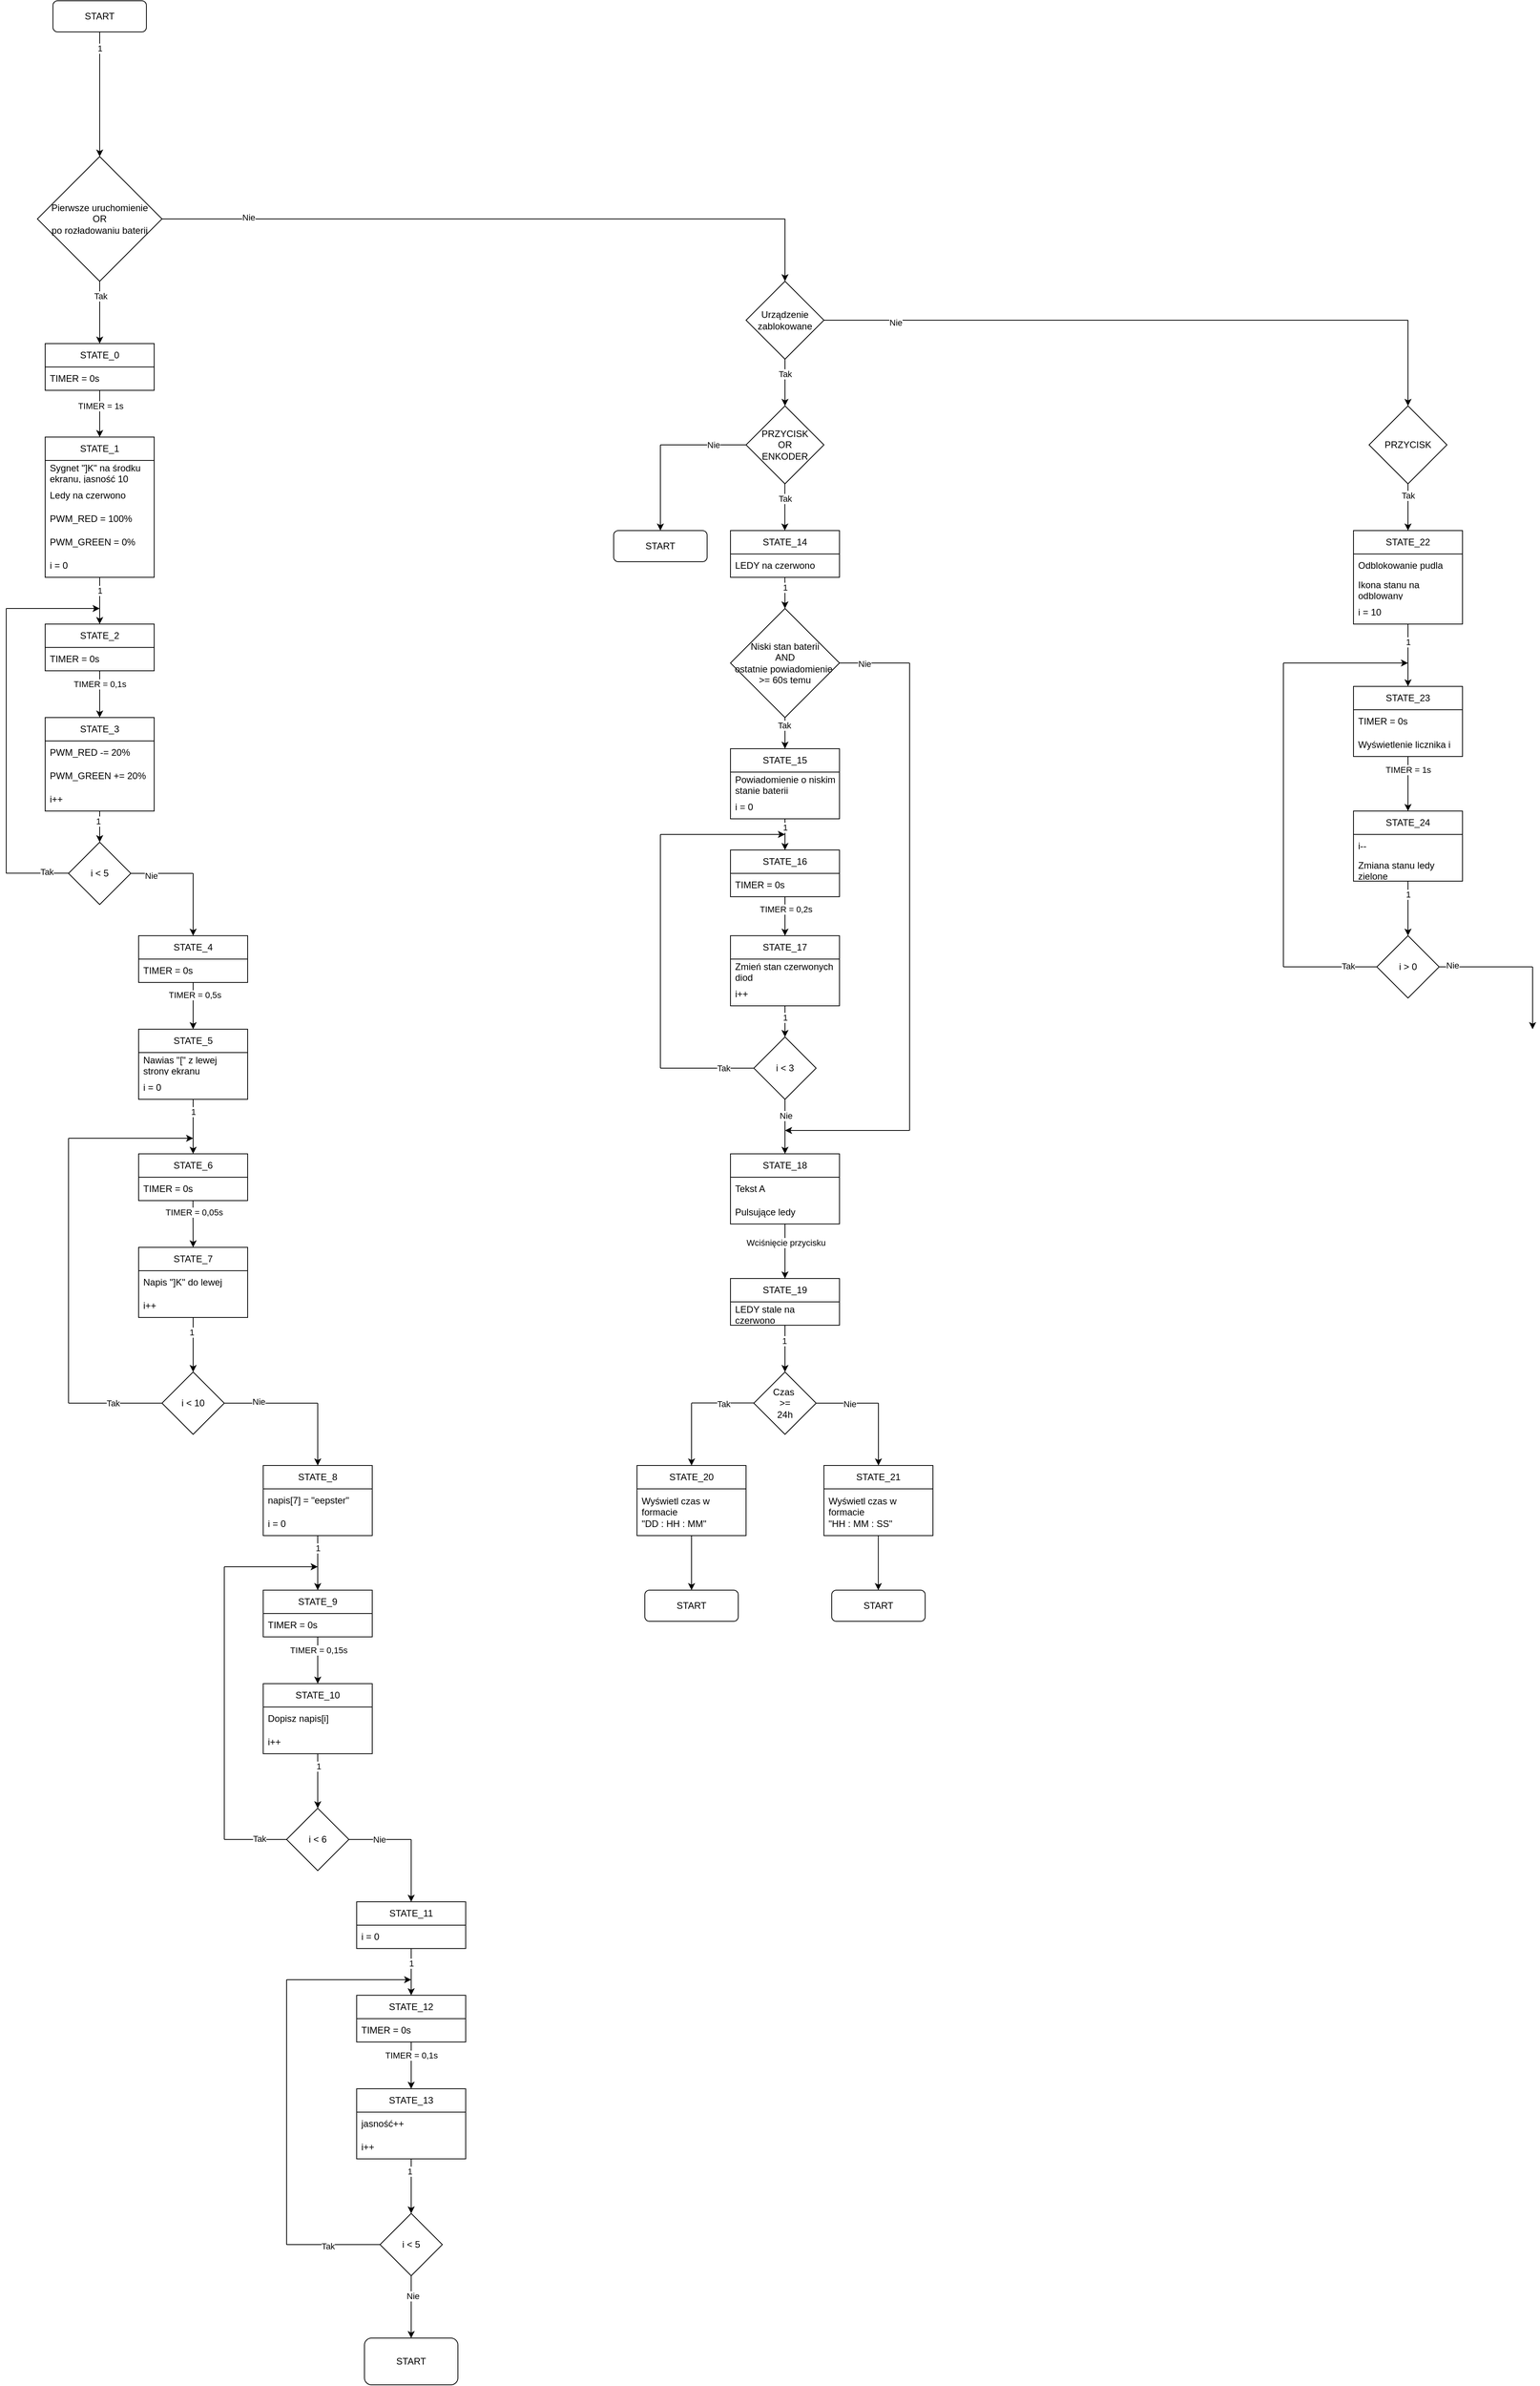 <mxfile version="24.7.8">
  <diagram id="C5RBs43oDa-KdzZeNtuy" name="Page-1">
    <mxGraphModel dx="667" dy="393" grid="1" gridSize="10" guides="1" tooltips="1" connect="1" arrows="1" fold="1" page="1" pageScale="1" pageWidth="827" pageHeight="1169" math="0" shadow="0">
      <root>
        <mxCell id="WIyWlLk6GJQsqaUBKTNV-0" />
        <mxCell id="WIyWlLk6GJQsqaUBKTNV-1" parent="WIyWlLk6GJQsqaUBKTNV-0" />
        <mxCell id="WIyWlLk6GJQsqaUBKTNV-3" value="START" style="rounded=1;whiteSpace=wrap;html=1;fontSize=12;glass=0;strokeWidth=1;shadow=0;" parent="WIyWlLk6GJQsqaUBKTNV-1" vertex="1">
          <mxGeometry x="340" width="120" height="40" as="geometry" />
        </mxCell>
        <mxCell id="nSXJ9mcBRlVtJKenyXMZ-24" value="" style="endArrow=classic;html=1;rounded=0;exitX=0.5;exitY=1;exitDx=0;exitDy=0;" parent="WIyWlLk6GJQsqaUBKTNV-1" source="WIyWlLk6GJQsqaUBKTNV-3" edge="1">
          <mxGeometry width="50" height="50" relative="1" as="geometry">
            <mxPoint x="290" y="260" as="sourcePoint" />
            <mxPoint x="400" y="200" as="targetPoint" />
          </mxGeometry>
        </mxCell>
        <mxCell id="uEDSPLmGbLxe4hOh6jNc-0" value="1" style="edgeLabel;html=1;align=center;verticalAlign=middle;resizable=0;points=[];" parent="nSXJ9mcBRlVtJKenyXMZ-24" vertex="1" connectable="0">
          <mxGeometry x="-0.745" relative="1" as="geometry">
            <mxPoint as="offset" />
          </mxGeometry>
        </mxCell>
        <mxCell id="n6ivr9jGzJA9HINDXhfd-0" value="Pierwsze uruchomienie&lt;br&gt;OR&lt;br&gt;po rozładowaniu baterii" style="rhombus;whiteSpace=wrap;html=1;" parent="WIyWlLk6GJQsqaUBKTNV-1" vertex="1">
          <mxGeometry x="320" y="200" width="160" height="160" as="geometry" />
        </mxCell>
        <mxCell id="uEDSPLmGbLxe4hOh6jNc-1" value="" style="endArrow=classic;html=1;rounded=0;exitX=0.5;exitY=1;exitDx=0;exitDy=0;" parent="WIyWlLk6GJQsqaUBKTNV-1" source="n6ivr9jGzJA9HINDXhfd-0" edge="1">
          <mxGeometry width="50" height="50" relative="1" as="geometry">
            <mxPoint x="400" y="370" as="sourcePoint" />
            <mxPoint x="400" y="440" as="targetPoint" />
          </mxGeometry>
        </mxCell>
        <mxCell id="uEDSPLmGbLxe4hOh6jNc-2" value="Tak" style="edgeLabel;html=1;align=center;verticalAlign=middle;resizable=0;points=[];" parent="uEDSPLmGbLxe4hOh6jNc-1" vertex="1" connectable="0">
          <mxGeometry x="-0.54" y="1" relative="1" as="geometry">
            <mxPoint as="offset" />
          </mxGeometry>
        </mxCell>
        <mxCell id="uEDSPLmGbLxe4hOh6jNc-3" value="STATE_0" style="swimlane;fontStyle=0;childLayout=stackLayout;horizontal=1;startSize=30;horizontalStack=0;resizeParent=1;resizeParentMax=0;resizeLast=0;collapsible=1;marginBottom=0;whiteSpace=wrap;html=1;" parent="WIyWlLk6GJQsqaUBKTNV-1" vertex="1">
          <mxGeometry x="330" y="440" width="140" height="60" as="geometry" />
        </mxCell>
        <mxCell id="uEDSPLmGbLxe4hOh6jNc-4" value="TIMER = 0s" style="text;strokeColor=none;fillColor=none;align=left;verticalAlign=middle;spacingLeft=4;spacingRight=4;overflow=hidden;points=[[0,0.5],[1,0.5]];portConstraint=eastwest;rotatable=0;whiteSpace=wrap;html=1;" parent="uEDSPLmGbLxe4hOh6jNc-3" vertex="1">
          <mxGeometry y="30" width="140" height="30" as="geometry" />
        </mxCell>
        <mxCell id="uEDSPLmGbLxe4hOh6jNc-7" value="" style="endArrow=classic;html=1;rounded=0;" parent="uEDSPLmGbLxe4hOh6jNc-3" edge="1">
          <mxGeometry width="50" height="50" relative="1" as="geometry">
            <mxPoint x="70" y="60" as="sourcePoint" />
            <mxPoint x="70" y="120" as="targetPoint" />
          </mxGeometry>
        </mxCell>
        <mxCell id="uEDSPLmGbLxe4hOh6jNc-8" value="TIMER = 1s" style="edgeLabel;html=1;align=center;verticalAlign=middle;resizable=0;points=[];" parent="uEDSPLmGbLxe4hOh6jNc-7" vertex="1" connectable="0">
          <mxGeometry x="-0.352" y="1" relative="1" as="geometry">
            <mxPoint as="offset" />
          </mxGeometry>
        </mxCell>
        <mxCell id="uEDSPLmGbLxe4hOh6jNc-9" value="STATE_1" style="swimlane;fontStyle=0;childLayout=stackLayout;horizontal=1;startSize=30;horizontalStack=0;resizeParent=1;resizeParentMax=0;resizeLast=0;collapsible=1;marginBottom=0;whiteSpace=wrap;html=1;" parent="WIyWlLk6GJQsqaUBKTNV-1" vertex="1">
          <mxGeometry x="330" y="560" width="140" height="180" as="geometry" />
        </mxCell>
        <mxCell id="uEDSPLmGbLxe4hOh6jNc-10" value="Sygnet &quot;]K&quot; na środku ekranu, jasność 10" style="text;strokeColor=none;fillColor=none;align=left;verticalAlign=middle;spacingLeft=4;spacingRight=4;overflow=hidden;points=[[0,0.5],[1,0.5]];portConstraint=eastwest;rotatable=0;whiteSpace=wrap;html=1;" parent="uEDSPLmGbLxe4hOh6jNc-9" vertex="1">
          <mxGeometry y="30" width="140" height="30" as="geometry" />
        </mxCell>
        <mxCell id="uEDSPLmGbLxe4hOh6jNc-13" value="Ledy na czerwono" style="text;strokeColor=none;fillColor=none;align=left;verticalAlign=middle;spacingLeft=4;spacingRight=4;overflow=hidden;points=[[0,0.5],[1,0.5]];portConstraint=eastwest;rotatable=0;whiteSpace=wrap;html=1;" parent="uEDSPLmGbLxe4hOh6jNc-9" vertex="1">
          <mxGeometry y="60" width="140" height="30" as="geometry" />
        </mxCell>
        <mxCell id="uEDSPLmGbLxe4hOh6jNc-14" value="PWM_RED = 100%" style="text;strokeColor=none;fillColor=none;align=left;verticalAlign=middle;spacingLeft=4;spacingRight=4;overflow=hidden;points=[[0,0.5],[1,0.5]];portConstraint=eastwest;rotatable=0;whiteSpace=wrap;html=1;" parent="uEDSPLmGbLxe4hOh6jNc-9" vertex="1">
          <mxGeometry y="90" width="140" height="30" as="geometry" />
        </mxCell>
        <mxCell id="uEDSPLmGbLxe4hOh6jNc-15" value="PWM_GREEN = 0%" style="text;strokeColor=none;fillColor=none;align=left;verticalAlign=middle;spacingLeft=4;spacingRight=4;overflow=hidden;points=[[0,0.5],[1,0.5]];portConstraint=eastwest;rotatable=0;whiteSpace=wrap;html=1;" parent="uEDSPLmGbLxe4hOh6jNc-9" vertex="1">
          <mxGeometry y="120" width="140" height="30" as="geometry" />
        </mxCell>
        <mxCell id="uEDSPLmGbLxe4hOh6jNc-16" value="i = 0" style="text;strokeColor=none;fillColor=none;align=left;verticalAlign=middle;spacingLeft=4;spacingRight=4;overflow=hidden;points=[[0,0.5],[1,0.5]];portConstraint=eastwest;rotatable=0;whiteSpace=wrap;html=1;" parent="uEDSPLmGbLxe4hOh6jNc-9" vertex="1">
          <mxGeometry y="150" width="140" height="30" as="geometry" />
        </mxCell>
        <mxCell id="uEDSPLmGbLxe4hOh6jNc-18" value="" style="endArrow=classic;html=1;rounded=0;" parent="uEDSPLmGbLxe4hOh6jNc-9" edge="1">
          <mxGeometry width="50" height="50" relative="1" as="geometry">
            <mxPoint x="70" y="180" as="sourcePoint" />
            <mxPoint x="70" y="240" as="targetPoint" />
          </mxGeometry>
        </mxCell>
        <mxCell id="uEDSPLmGbLxe4hOh6jNc-19" value="1" style="edgeLabel;html=1;align=center;verticalAlign=middle;resizable=0;points=[];" parent="uEDSPLmGbLxe4hOh6jNc-18" vertex="1" connectable="0">
          <mxGeometry x="-0.448" relative="1" as="geometry">
            <mxPoint as="offset" />
          </mxGeometry>
        </mxCell>
        <mxCell id="uEDSPLmGbLxe4hOh6jNc-20" value="STATE_2" style="swimlane;fontStyle=0;childLayout=stackLayout;horizontal=1;startSize=30;horizontalStack=0;resizeParent=1;resizeParentMax=0;resizeLast=0;collapsible=1;marginBottom=0;whiteSpace=wrap;html=1;" parent="WIyWlLk6GJQsqaUBKTNV-1" vertex="1">
          <mxGeometry x="330" y="800" width="140" height="60" as="geometry" />
        </mxCell>
        <mxCell id="uEDSPLmGbLxe4hOh6jNc-24" value="" style="endArrow=classic;html=1;rounded=0;exitX=0.5;exitY=1;exitDx=0;exitDy=0;" parent="uEDSPLmGbLxe4hOh6jNc-20" source="uEDSPLmGbLxe4hOh6jNc-20" edge="1">
          <mxGeometry width="50" height="50" relative="1" as="geometry">
            <mxPoint x="70" y="90" as="sourcePoint" />
            <mxPoint x="70" y="120" as="targetPoint" />
          </mxGeometry>
        </mxCell>
        <mxCell id="uEDSPLmGbLxe4hOh6jNc-25" value="TIMER = 0,1s" style="edgeLabel;html=1;align=center;verticalAlign=middle;resizable=0;points=[];" parent="uEDSPLmGbLxe4hOh6jNc-24" vertex="1" connectable="0">
          <mxGeometry x="-0.431" relative="1" as="geometry">
            <mxPoint as="offset" />
          </mxGeometry>
        </mxCell>
        <mxCell id="uEDSPLmGbLxe4hOh6jNc-22" value="TIMER = 0s" style="text;strokeColor=none;fillColor=none;align=left;verticalAlign=middle;spacingLeft=4;spacingRight=4;overflow=hidden;points=[[0,0.5],[1,0.5]];portConstraint=eastwest;rotatable=0;whiteSpace=wrap;html=1;" parent="uEDSPLmGbLxe4hOh6jNc-20" vertex="1">
          <mxGeometry y="30" width="140" height="30" as="geometry" />
        </mxCell>
        <mxCell id="uEDSPLmGbLxe4hOh6jNc-26" value="i &amp;lt; 5" style="rhombus;whiteSpace=wrap;html=1;" parent="WIyWlLk6GJQsqaUBKTNV-1" vertex="1">
          <mxGeometry x="360" y="1080" width="80" height="80" as="geometry" />
        </mxCell>
        <mxCell id="uEDSPLmGbLxe4hOh6jNc-27" value="" style="endArrow=none;html=1;rounded=0;" parent="WIyWlLk6GJQsqaUBKTNV-1" edge="1">
          <mxGeometry width="50" height="50" relative="1" as="geometry">
            <mxPoint x="280" y="1119.71" as="sourcePoint" />
            <mxPoint x="360" y="1119.71" as="targetPoint" />
          </mxGeometry>
        </mxCell>
        <mxCell id="uEDSPLmGbLxe4hOh6jNc-30" value="Tak" style="edgeLabel;html=1;align=center;verticalAlign=middle;resizable=0;points=[];" parent="uEDSPLmGbLxe4hOh6jNc-27" vertex="1" connectable="0">
          <mxGeometry x="0.294" y="2" relative="1" as="geometry">
            <mxPoint as="offset" />
          </mxGeometry>
        </mxCell>
        <mxCell id="uEDSPLmGbLxe4hOh6jNc-28" value="" style="endArrow=none;html=1;rounded=0;" parent="WIyWlLk6GJQsqaUBKTNV-1" edge="1">
          <mxGeometry width="50" height="50" relative="1" as="geometry">
            <mxPoint x="280" y="1120" as="sourcePoint" />
            <mxPoint x="280" y="780" as="targetPoint" />
          </mxGeometry>
        </mxCell>
        <mxCell id="uEDSPLmGbLxe4hOh6jNc-29" value="" style="endArrow=classic;html=1;rounded=0;" parent="WIyWlLk6GJQsqaUBKTNV-1" edge="1">
          <mxGeometry width="50" height="50" relative="1" as="geometry">
            <mxPoint x="280" y="780" as="sourcePoint" />
            <mxPoint x="400" y="780" as="targetPoint" />
          </mxGeometry>
        </mxCell>
        <mxCell id="uEDSPLmGbLxe4hOh6jNc-31" value="STATE_3" style="swimlane;fontStyle=0;childLayout=stackLayout;horizontal=1;startSize=30;horizontalStack=0;resizeParent=1;resizeParentMax=0;resizeLast=0;collapsible=1;marginBottom=0;whiteSpace=wrap;html=1;" parent="WIyWlLk6GJQsqaUBKTNV-1" vertex="1">
          <mxGeometry x="330" y="920" width="140" height="120" as="geometry" />
        </mxCell>
        <mxCell id="uEDSPLmGbLxe4hOh6jNc-32" value="PWM_RED -= 20%" style="text;strokeColor=none;fillColor=none;align=left;verticalAlign=middle;spacingLeft=4;spacingRight=4;overflow=hidden;points=[[0,0.5],[1,0.5]];portConstraint=eastwest;rotatable=0;whiteSpace=wrap;html=1;" parent="uEDSPLmGbLxe4hOh6jNc-31" vertex="1">
          <mxGeometry y="30" width="140" height="30" as="geometry" />
        </mxCell>
        <mxCell id="uEDSPLmGbLxe4hOh6jNc-33" value="PWM_GREEN += 20%" style="text;strokeColor=none;fillColor=none;align=left;verticalAlign=middle;spacingLeft=4;spacingRight=4;overflow=hidden;points=[[0,0.5],[1,0.5]];portConstraint=eastwest;rotatable=0;whiteSpace=wrap;html=1;" parent="uEDSPLmGbLxe4hOh6jNc-31" vertex="1">
          <mxGeometry y="60" width="140" height="30" as="geometry" />
        </mxCell>
        <mxCell id="uEDSPLmGbLxe4hOh6jNc-35" value="i++" style="text;strokeColor=none;fillColor=none;align=left;verticalAlign=middle;spacingLeft=4;spacingRight=4;overflow=hidden;points=[[0,0.5],[1,0.5]];portConstraint=eastwest;rotatable=0;whiteSpace=wrap;html=1;" parent="uEDSPLmGbLxe4hOh6jNc-31" vertex="1">
          <mxGeometry y="90" width="140" height="30" as="geometry" />
        </mxCell>
        <mxCell id="uEDSPLmGbLxe4hOh6jNc-36" value="" style="endArrow=classic;html=1;rounded=0;" parent="uEDSPLmGbLxe4hOh6jNc-31" edge="1">
          <mxGeometry width="50" height="50" relative="1" as="geometry">
            <mxPoint x="70" y="120" as="sourcePoint" />
            <mxPoint x="70" y="160" as="targetPoint" />
          </mxGeometry>
        </mxCell>
        <mxCell id="uEDSPLmGbLxe4hOh6jNc-37" value="1" style="edgeLabel;html=1;align=center;verticalAlign=middle;resizable=0;points=[];" parent="uEDSPLmGbLxe4hOh6jNc-36" vertex="1" connectable="0">
          <mxGeometry x="-0.338" y="-2" relative="1" as="geometry">
            <mxPoint as="offset" />
          </mxGeometry>
        </mxCell>
        <mxCell id="uEDSPLmGbLxe4hOh6jNc-38" value="" style="endArrow=classic;html=1;rounded=0;" parent="WIyWlLk6GJQsqaUBKTNV-1" edge="1">
          <mxGeometry width="50" height="50" relative="1" as="geometry">
            <mxPoint x="520" y="1120" as="sourcePoint" />
            <mxPoint x="520" y="1200" as="targetPoint" />
          </mxGeometry>
        </mxCell>
        <mxCell id="uEDSPLmGbLxe4hOh6jNc-39" value="" style="endArrow=none;html=1;rounded=0;" parent="WIyWlLk6GJQsqaUBKTNV-1" edge="1">
          <mxGeometry width="50" height="50" relative="1" as="geometry">
            <mxPoint x="440" y="1120" as="sourcePoint" />
            <mxPoint x="520" y="1120" as="targetPoint" />
          </mxGeometry>
        </mxCell>
        <mxCell id="uEDSPLmGbLxe4hOh6jNc-40" value="Nie" style="edgeLabel;html=1;align=center;verticalAlign=middle;resizable=0;points=[];" parent="uEDSPLmGbLxe4hOh6jNc-39" vertex="1" connectable="0">
          <mxGeometry x="-0.346" y="-3" relative="1" as="geometry">
            <mxPoint as="offset" />
          </mxGeometry>
        </mxCell>
        <mxCell id="uEDSPLmGbLxe4hOh6jNc-41" value="STATE_4" style="swimlane;fontStyle=0;childLayout=stackLayout;horizontal=1;startSize=30;horizontalStack=0;resizeParent=1;resizeParentMax=0;resizeLast=0;collapsible=1;marginBottom=0;whiteSpace=wrap;html=1;" parent="WIyWlLk6GJQsqaUBKTNV-1" vertex="1">
          <mxGeometry x="450" y="1200" width="140" height="60" as="geometry" />
        </mxCell>
        <mxCell id="uEDSPLmGbLxe4hOh6jNc-45" value="" style="endArrow=classic;html=1;rounded=0;" parent="uEDSPLmGbLxe4hOh6jNc-41" edge="1">
          <mxGeometry width="50" height="50" relative="1" as="geometry">
            <mxPoint x="70" y="60" as="sourcePoint" />
            <mxPoint x="70" y="120" as="targetPoint" />
          </mxGeometry>
        </mxCell>
        <mxCell id="uEDSPLmGbLxe4hOh6jNc-46" value="TIMER = 0,5s" style="edgeLabel;html=1;align=center;verticalAlign=middle;resizable=0;points=[];" parent="uEDSPLmGbLxe4hOh6jNc-45" vertex="1" connectable="0">
          <mxGeometry x="-0.48" y="2" relative="1" as="geometry">
            <mxPoint as="offset" />
          </mxGeometry>
        </mxCell>
        <mxCell id="uEDSPLmGbLxe4hOh6jNc-42" value="TIMER = 0s" style="text;strokeColor=none;fillColor=none;align=left;verticalAlign=middle;spacingLeft=4;spacingRight=4;overflow=hidden;points=[[0,0.5],[1,0.5]];portConstraint=eastwest;rotatable=0;whiteSpace=wrap;html=1;" parent="uEDSPLmGbLxe4hOh6jNc-41" vertex="1">
          <mxGeometry y="30" width="140" height="30" as="geometry" />
        </mxCell>
        <mxCell id="uEDSPLmGbLxe4hOh6jNc-47" value="STATE_5" style="swimlane;fontStyle=0;childLayout=stackLayout;horizontal=1;startSize=30;horizontalStack=0;resizeParent=1;resizeParentMax=0;resizeLast=0;collapsible=1;marginBottom=0;whiteSpace=wrap;html=1;" parent="WIyWlLk6GJQsqaUBKTNV-1" vertex="1">
          <mxGeometry x="450" y="1320" width="140" height="90" as="geometry" />
        </mxCell>
        <mxCell id="uEDSPLmGbLxe4hOh6jNc-48" value="Nawias &quot;[&quot; z lewej strony ekranu" style="text;strokeColor=none;fillColor=none;align=left;verticalAlign=middle;spacingLeft=4;spacingRight=4;overflow=hidden;points=[[0,0.5],[1,0.5]];portConstraint=eastwest;rotatable=0;whiteSpace=wrap;html=1;" parent="uEDSPLmGbLxe4hOh6jNc-47" vertex="1">
          <mxGeometry y="30" width="140" height="30" as="geometry" />
        </mxCell>
        <mxCell id="uEDSPLmGbLxe4hOh6jNc-52" value="" style="endArrow=classic;html=1;rounded=0;" parent="uEDSPLmGbLxe4hOh6jNc-47" edge="1">
          <mxGeometry width="50" height="50" relative="1" as="geometry">
            <mxPoint x="70" y="90" as="sourcePoint" />
            <mxPoint x="70" y="160" as="targetPoint" />
          </mxGeometry>
        </mxCell>
        <mxCell id="uEDSPLmGbLxe4hOh6jNc-64" value="1" style="edgeLabel;html=1;align=center;verticalAlign=middle;resizable=0;points=[];" parent="uEDSPLmGbLxe4hOh6jNc-52" vertex="1" connectable="0">
          <mxGeometry x="-0.543" relative="1" as="geometry">
            <mxPoint as="offset" />
          </mxGeometry>
        </mxCell>
        <mxCell id="uEDSPLmGbLxe4hOh6jNc-51" value="i = 0" style="text;strokeColor=none;fillColor=none;align=left;verticalAlign=middle;spacingLeft=4;spacingRight=4;overflow=hidden;points=[[0,0.5],[1,0.5]];portConstraint=eastwest;rotatable=0;whiteSpace=wrap;html=1;" parent="uEDSPLmGbLxe4hOh6jNc-47" vertex="1">
          <mxGeometry y="60" width="140" height="30" as="geometry" />
        </mxCell>
        <mxCell id="uEDSPLmGbLxe4hOh6jNc-53" value="STATE_6" style="swimlane;fontStyle=0;childLayout=stackLayout;horizontal=1;startSize=30;horizontalStack=0;resizeParent=1;resizeParentMax=0;resizeLast=0;collapsible=1;marginBottom=0;whiteSpace=wrap;html=1;" parent="WIyWlLk6GJQsqaUBKTNV-1" vertex="1">
          <mxGeometry x="450" y="1480" width="140" height="60" as="geometry" />
        </mxCell>
        <mxCell id="uEDSPLmGbLxe4hOh6jNc-54" value="TIMER = 0s" style="text;strokeColor=none;fillColor=none;align=left;verticalAlign=middle;spacingLeft=4;spacingRight=4;overflow=hidden;points=[[0,0.5],[1,0.5]];portConstraint=eastwest;rotatable=0;whiteSpace=wrap;html=1;" parent="uEDSPLmGbLxe4hOh6jNc-53" vertex="1">
          <mxGeometry y="30" width="140" height="30" as="geometry" />
        </mxCell>
        <mxCell id="uEDSPLmGbLxe4hOh6jNc-55" value="" style="endArrow=classic;html=1;rounded=0;" parent="WIyWlLk6GJQsqaUBKTNV-1" edge="1">
          <mxGeometry width="50" height="50" relative="1" as="geometry">
            <mxPoint x="519.8" y="1540" as="sourcePoint" />
            <mxPoint x="520" y="1600" as="targetPoint" />
          </mxGeometry>
        </mxCell>
        <mxCell id="uEDSPLmGbLxe4hOh6jNc-57" value="TIMER = 0,05s" style="edgeLabel;html=1;align=center;verticalAlign=middle;resizable=0;points=[];" parent="uEDSPLmGbLxe4hOh6jNc-55" vertex="1" connectable="0">
          <mxGeometry x="-0.52" y="1" relative="1" as="geometry">
            <mxPoint as="offset" />
          </mxGeometry>
        </mxCell>
        <mxCell id="uEDSPLmGbLxe4hOh6jNc-58" value="STATE_7" style="swimlane;fontStyle=0;childLayout=stackLayout;horizontal=1;startSize=30;horizontalStack=0;resizeParent=1;resizeParentMax=0;resizeLast=0;collapsible=1;marginBottom=0;whiteSpace=wrap;html=1;" parent="WIyWlLk6GJQsqaUBKTNV-1" vertex="1">
          <mxGeometry x="450" y="1600" width="140" height="90" as="geometry" />
        </mxCell>
        <mxCell id="uEDSPLmGbLxe4hOh6jNc-59" value="Napis &quot;]K&quot; do lewej" style="text;strokeColor=none;fillColor=none;align=left;verticalAlign=middle;spacingLeft=4;spacingRight=4;overflow=hidden;points=[[0,0.5],[1,0.5]];portConstraint=eastwest;rotatable=0;whiteSpace=wrap;html=1;" parent="uEDSPLmGbLxe4hOh6jNc-58" vertex="1">
          <mxGeometry y="30" width="140" height="30" as="geometry" />
        </mxCell>
        <mxCell id="uEDSPLmGbLxe4hOh6jNc-60" value="i++" style="text;strokeColor=none;fillColor=none;align=left;verticalAlign=middle;spacingLeft=4;spacingRight=4;overflow=hidden;points=[[0,0.5],[1,0.5]];portConstraint=eastwest;rotatable=0;whiteSpace=wrap;html=1;" parent="uEDSPLmGbLxe4hOh6jNc-58" vertex="1">
          <mxGeometry y="60" width="140" height="30" as="geometry" />
        </mxCell>
        <mxCell id="uEDSPLmGbLxe4hOh6jNc-61" value="" style="endArrow=classic;html=1;rounded=0;" parent="uEDSPLmGbLxe4hOh6jNc-58" edge="1">
          <mxGeometry width="50" height="50" relative="1" as="geometry">
            <mxPoint x="70" y="90" as="sourcePoint" />
            <mxPoint x="70" y="160" as="targetPoint" />
          </mxGeometry>
        </mxCell>
        <mxCell id="uEDSPLmGbLxe4hOh6jNc-62" value="1" style="edgeLabel;html=1;align=center;verticalAlign=middle;resizable=0;points=[];" parent="uEDSPLmGbLxe4hOh6jNc-61" vertex="1" connectable="0">
          <mxGeometry x="-0.474" y="-2" relative="1" as="geometry">
            <mxPoint as="offset" />
          </mxGeometry>
        </mxCell>
        <mxCell id="uEDSPLmGbLxe4hOh6jNc-63" value="i &amp;lt; 10" style="rhombus;whiteSpace=wrap;html=1;" parent="WIyWlLk6GJQsqaUBKTNV-1" vertex="1">
          <mxGeometry x="480" y="1760" width="80" height="80" as="geometry" />
        </mxCell>
        <mxCell id="uEDSPLmGbLxe4hOh6jNc-65" value="" style="endArrow=none;html=1;rounded=0;" parent="WIyWlLk6GJQsqaUBKTNV-1" edge="1">
          <mxGeometry width="50" height="50" relative="1" as="geometry">
            <mxPoint x="360" y="1800" as="sourcePoint" />
            <mxPoint x="480" y="1800" as="targetPoint" />
          </mxGeometry>
        </mxCell>
        <mxCell id="uEDSPLmGbLxe4hOh6jNc-72" value="Tak" style="edgeLabel;html=1;align=center;verticalAlign=middle;resizable=0;points=[];" parent="uEDSPLmGbLxe4hOh6jNc-65" vertex="1" connectable="0">
          <mxGeometry x="-0.047" relative="1" as="geometry">
            <mxPoint as="offset" />
          </mxGeometry>
        </mxCell>
        <mxCell id="uEDSPLmGbLxe4hOh6jNc-66" value="" style="endArrow=none;html=1;rounded=0;" parent="WIyWlLk6GJQsqaUBKTNV-1" edge="1">
          <mxGeometry width="50" height="50" relative="1" as="geometry">
            <mxPoint x="360" y="1800" as="sourcePoint" />
            <mxPoint x="360" y="1460" as="targetPoint" />
          </mxGeometry>
        </mxCell>
        <mxCell id="uEDSPLmGbLxe4hOh6jNc-67" value="" style="endArrow=classic;html=1;rounded=0;" parent="WIyWlLk6GJQsqaUBKTNV-1" edge="1">
          <mxGeometry width="50" height="50" relative="1" as="geometry">
            <mxPoint x="360" y="1460" as="sourcePoint" />
            <mxPoint x="520" y="1460" as="targetPoint" />
          </mxGeometry>
        </mxCell>
        <mxCell id="uEDSPLmGbLxe4hOh6jNc-68" value="" style="endArrow=classic;html=1;rounded=0;" parent="WIyWlLk6GJQsqaUBKTNV-1" edge="1">
          <mxGeometry width="50" height="50" relative="1" as="geometry">
            <mxPoint x="680" y="1800" as="sourcePoint" />
            <mxPoint x="680" y="1880" as="targetPoint" />
          </mxGeometry>
        </mxCell>
        <mxCell id="uEDSPLmGbLxe4hOh6jNc-69" value="" style="endArrow=none;html=1;rounded=0;" parent="WIyWlLk6GJQsqaUBKTNV-1" edge="1">
          <mxGeometry width="50" height="50" relative="1" as="geometry">
            <mxPoint x="560" y="1800" as="sourcePoint" />
            <mxPoint x="680" y="1800" as="targetPoint" />
          </mxGeometry>
        </mxCell>
        <mxCell id="uEDSPLmGbLxe4hOh6jNc-71" value="Nie" style="edgeLabel;html=1;align=center;verticalAlign=middle;resizable=0;points=[];" parent="uEDSPLmGbLxe4hOh6jNc-69" vertex="1" connectable="0">
          <mxGeometry x="-0.273" y="2" relative="1" as="geometry">
            <mxPoint as="offset" />
          </mxGeometry>
        </mxCell>
        <mxCell id="uEDSPLmGbLxe4hOh6jNc-73" value="STATE_8" style="swimlane;fontStyle=0;childLayout=stackLayout;horizontal=1;startSize=30;horizontalStack=0;resizeParent=1;resizeParentMax=0;resizeLast=0;collapsible=1;marginBottom=0;whiteSpace=wrap;html=1;" parent="WIyWlLk6GJQsqaUBKTNV-1" vertex="1">
          <mxGeometry x="610" y="1880" width="140" height="90" as="geometry" />
        </mxCell>
        <mxCell id="uEDSPLmGbLxe4hOh6jNc-74" value="napis[7] = &quot;eepster&quot;" style="text;strokeColor=none;fillColor=none;align=left;verticalAlign=middle;spacingLeft=4;spacingRight=4;overflow=hidden;points=[[0,0.5],[1,0.5]];portConstraint=eastwest;rotatable=0;whiteSpace=wrap;html=1;" parent="uEDSPLmGbLxe4hOh6jNc-73" vertex="1">
          <mxGeometry y="30" width="140" height="30" as="geometry" />
        </mxCell>
        <mxCell id="uEDSPLmGbLxe4hOh6jNc-78" value="" style="endArrow=classic;html=1;rounded=0;" parent="uEDSPLmGbLxe4hOh6jNc-73" edge="1">
          <mxGeometry width="50" height="50" relative="1" as="geometry">
            <mxPoint x="70" y="90" as="sourcePoint" />
            <mxPoint x="70" y="160" as="targetPoint" />
          </mxGeometry>
        </mxCell>
        <mxCell id="uEDSPLmGbLxe4hOh6jNc-79" value="1" style="edgeLabel;html=1;align=center;verticalAlign=middle;resizable=0;points=[];" parent="uEDSPLmGbLxe4hOh6jNc-78" vertex="1" connectable="0">
          <mxGeometry x="-0.543" relative="1" as="geometry">
            <mxPoint as="offset" />
          </mxGeometry>
        </mxCell>
        <mxCell id="uEDSPLmGbLxe4hOh6jNc-75" value="i = 0" style="text;strokeColor=none;fillColor=none;align=left;verticalAlign=middle;spacingLeft=4;spacingRight=4;overflow=hidden;points=[[0,0.5],[1,0.5]];portConstraint=eastwest;rotatable=0;whiteSpace=wrap;html=1;" parent="uEDSPLmGbLxe4hOh6jNc-73" vertex="1">
          <mxGeometry y="60" width="140" height="30" as="geometry" />
        </mxCell>
        <mxCell id="uEDSPLmGbLxe4hOh6jNc-80" value="STATE_9" style="swimlane;fontStyle=0;childLayout=stackLayout;horizontal=1;startSize=30;horizontalStack=0;resizeParent=1;resizeParentMax=0;resizeLast=0;collapsible=1;marginBottom=0;whiteSpace=wrap;html=1;" parent="WIyWlLk6GJQsqaUBKTNV-1" vertex="1">
          <mxGeometry x="610" y="2040" width="140" height="60" as="geometry" />
        </mxCell>
        <mxCell id="uEDSPLmGbLxe4hOh6jNc-85" value="" style="endArrow=classic;html=1;rounded=0;" parent="uEDSPLmGbLxe4hOh6jNc-80" edge="1">
          <mxGeometry width="50" height="50" relative="1" as="geometry">
            <mxPoint x="70" y="60" as="sourcePoint" />
            <mxPoint x="70" y="120" as="targetPoint" />
          </mxGeometry>
        </mxCell>
        <mxCell id="uEDSPLmGbLxe4hOh6jNc-86" value="TIMER = 0,15s" style="edgeLabel;html=1;align=center;verticalAlign=middle;resizable=0;points=[];" parent="uEDSPLmGbLxe4hOh6jNc-85" vertex="1" connectable="0">
          <mxGeometry x="-0.44" y="1" relative="1" as="geometry">
            <mxPoint as="offset" />
          </mxGeometry>
        </mxCell>
        <mxCell id="uEDSPLmGbLxe4hOh6jNc-81" value="TIMER = 0s" style="text;strokeColor=none;fillColor=none;align=left;verticalAlign=middle;spacingLeft=4;spacingRight=4;overflow=hidden;points=[[0,0.5],[1,0.5]];portConstraint=eastwest;rotatable=0;whiteSpace=wrap;html=1;" parent="uEDSPLmGbLxe4hOh6jNc-80" vertex="1">
          <mxGeometry y="30" width="140" height="30" as="geometry" />
        </mxCell>
        <mxCell id="uEDSPLmGbLxe4hOh6jNc-91" value="STATE_10" style="swimlane;fontStyle=0;childLayout=stackLayout;horizontal=1;startSize=30;horizontalStack=0;resizeParent=1;resizeParentMax=0;resizeLast=0;collapsible=1;marginBottom=0;whiteSpace=wrap;html=1;" parent="WIyWlLk6GJQsqaUBKTNV-1" vertex="1">
          <mxGeometry x="610" y="2160" width="140" height="90" as="geometry" />
        </mxCell>
        <mxCell id="uEDSPLmGbLxe4hOh6jNc-92" value="Dopisz napis[i]" style="text;strokeColor=none;fillColor=none;align=left;verticalAlign=middle;spacingLeft=4;spacingRight=4;overflow=hidden;points=[[0,0.5],[1,0.5]];portConstraint=eastwest;rotatable=0;whiteSpace=wrap;html=1;" parent="uEDSPLmGbLxe4hOh6jNc-91" vertex="1">
          <mxGeometry y="30" width="140" height="30" as="geometry" />
        </mxCell>
        <mxCell id="uEDSPLmGbLxe4hOh6jNc-95" value="" style="endArrow=classic;html=1;rounded=0;" parent="uEDSPLmGbLxe4hOh6jNc-91" edge="1">
          <mxGeometry width="50" height="50" relative="1" as="geometry">
            <mxPoint x="70" y="90" as="sourcePoint" />
            <mxPoint x="70" y="160" as="targetPoint" />
          </mxGeometry>
        </mxCell>
        <mxCell id="uEDSPLmGbLxe4hOh6jNc-96" value="1" style="edgeLabel;html=1;align=center;verticalAlign=middle;resizable=0;points=[];" parent="uEDSPLmGbLxe4hOh6jNc-95" vertex="1" connectable="0">
          <mxGeometry x="-0.554" y="1" relative="1" as="geometry">
            <mxPoint as="offset" />
          </mxGeometry>
        </mxCell>
        <mxCell id="uEDSPLmGbLxe4hOh6jNc-93" value="i++" style="text;strokeColor=none;fillColor=none;align=left;verticalAlign=middle;spacingLeft=4;spacingRight=4;overflow=hidden;points=[[0,0.5],[1,0.5]];portConstraint=eastwest;rotatable=0;whiteSpace=wrap;html=1;" parent="uEDSPLmGbLxe4hOh6jNc-91" vertex="1">
          <mxGeometry y="60" width="140" height="30" as="geometry" />
        </mxCell>
        <mxCell id="uEDSPLmGbLxe4hOh6jNc-97" value="i &amp;lt; 6" style="rhombus;whiteSpace=wrap;html=1;" parent="WIyWlLk6GJQsqaUBKTNV-1" vertex="1">
          <mxGeometry x="640" y="2320" width="80" height="80" as="geometry" />
        </mxCell>
        <mxCell id="uEDSPLmGbLxe4hOh6jNc-98" value="" style="endArrow=none;html=1;rounded=0;" parent="WIyWlLk6GJQsqaUBKTNV-1" edge="1">
          <mxGeometry width="50" height="50" relative="1" as="geometry">
            <mxPoint x="560" y="2360" as="sourcePoint" />
            <mxPoint x="640" y="2360" as="targetPoint" />
          </mxGeometry>
        </mxCell>
        <mxCell id="uEDSPLmGbLxe4hOh6jNc-101" value="Tak" style="edgeLabel;html=1;align=center;verticalAlign=middle;resizable=0;points=[];" parent="uEDSPLmGbLxe4hOh6jNc-98" vertex="1" connectable="0">
          <mxGeometry x="0.12" y="1" relative="1" as="geometry">
            <mxPoint as="offset" />
          </mxGeometry>
        </mxCell>
        <mxCell id="uEDSPLmGbLxe4hOh6jNc-99" value="" style="endArrow=none;html=1;rounded=0;" parent="WIyWlLk6GJQsqaUBKTNV-1" edge="1">
          <mxGeometry width="50" height="50" relative="1" as="geometry">
            <mxPoint x="560" y="2360" as="sourcePoint" />
            <mxPoint x="560" y="2010" as="targetPoint" />
          </mxGeometry>
        </mxCell>
        <mxCell id="uEDSPLmGbLxe4hOh6jNc-100" value="" style="endArrow=classic;html=1;rounded=0;" parent="WIyWlLk6GJQsqaUBKTNV-1" edge="1">
          <mxGeometry width="50" height="50" relative="1" as="geometry">
            <mxPoint x="560" y="2010" as="sourcePoint" />
            <mxPoint x="680" y="2010" as="targetPoint" />
          </mxGeometry>
        </mxCell>
        <mxCell id="uEDSPLmGbLxe4hOh6jNc-102" value="" style="endArrow=none;html=1;rounded=0;" parent="WIyWlLk6GJQsqaUBKTNV-1" edge="1">
          <mxGeometry width="50" height="50" relative="1" as="geometry">
            <mxPoint x="720" y="2360" as="sourcePoint" />
            <mxPoint x="800" y="2360" as="targetPoint" />
          </mxGeometry>
        </mxCell>
        <mxCell id="uEDSPLmGbLxe4hOh6jNc-104" value="Nie" style="edgeLabel;html=1;align=center;verticalAlign=middle;resizable=0;points=[];" parent="uEDSPLmGbLxe4hOh6jNc-102" vertex="1" connectable="0">
          <mxGeometry x="-0.03" relative="1" as="geometry">
            <mxPoint as="offset" />
          </mxGeometry>
        </mxCell>
        <mxCell id="uEDSPLmGbLxe4hOh6jNc-103" value="" style="endArrow=classic;html=1;rounded=0;" parent="WIyWlLk6GJQsqaUBKTNV-1" edge="1">
          <mxGeometry width="50" height="50" relative="1" as="geometry">
            <mxPoint x="800" y="2360" as="sourcePoint" />
            <mxPoint x="800" y="2440" as="targetPoint" />
          </mxGeometry>
        </mxCell>
        <mxCell id="uEDSPLmGbLxe4hOh6jNc-105" value="STATE_11" style="swimlane;fontStyle=0;childLayout=stackLayout;horizontal=1;startSize=30;horizontalStack=0;resizeParent=1;resizeParentMax=0;resizeLast=0;collapsible=1;marginBottom=0;whiteSpace=wrap;html=1;" parent="WIyWlLk6GJQsqaUBKTNV-1" vertex="1">
          <mxGeometry x="730" y="2440" width="140" height="60" as="geometry" />
        </mxCell>
        <mxCell id="uEDSPLmGbLxe4hOh6jNc-109" value="" style="endArrow=classic;html=1;rounded=0;" parent="uEDSPLmGbLxe4hOh6jNc-105" edge="1">
          <mxGeometry width="50" height="50" relative="1" as="geometry">
            <mxPoint x="70" y="60" as="sourcePoint" />
            <mxPoint x="70" y="120" as="targetPoint" />
          </mxGeometry>
        </mxCell>
        <mxCell id="uEDSPLmGbLxe4hOh6jNc-110" value="1" style="edgeLabel;html=1;align=center;verticalAlign=middle;resizable=0;points=[];" parent="uEDSPLmGbLxe4hOh6jNc-109" vertex="1" connectable="0">
          <mxGeometry x="-0.387" relative="1" as="geometry">
            <mxPoint as="offset" />
          </mxGeometry>
        </mxCell>
        <mxCell id="uEDSPLmGbLxe4hOh6jNc-106" value="i = 0" style="text;strokeColor=none;fillColor=none;align=left;verticalAlign=middle;spacingLeft=4;spacingRight=4;overflow=hidden;points=[[0,0.5],[1,0.5]];portConstraint=eastwest;rotatable=0;whiteSpace=wrap;html=1;" parent="uEDSPLmGbLxe4hOh6jNc-105" vertex="1">
          <mxGeometry y="30" width="140" height="30" as="geometry" />
        </mxCell>
        <mxCell id="uEDSPLmGbLxe4hOh6jNc-111" value="STATE_12" style="swimlane;fontStyle=0;childLayout=stackLayout;horizontal=1;startSize=30;horizontalStack=0;resizeParent=1;resizeParentMax=0;resizeLast=0;collapsible=1;marginBottom=0;whiteSpace=wrap;html=1;" parent="WIyWlLk6GJQsqaUBKTNV-1" vertex="1">
          <mxGeometry x="730" y="2560" width="140" height="60" as="geometry" />
        </mxCell>
        <mxCell id="uEDSPLmGbLxe4hOh6jNc-115" value="" style="endArrow=classic;html=1;rounded=0;" parent="uEDSPLmGbLxe4hOh6jNc-111" edge="1">
          <mxGeometry width="50" height="50" relative="1" as="geometry">
            <mxPoint x="70" y="60" as="sourcePoint" />
            <mxPoint x="70" y="120" as="targetPoint" />
          </mxGeometry>
        </mxCell>
        <mxCell id="uEDSPLmGbLxe4hOh6jNc-116" value="TIMER = 0,1s" style="edgeLabel;html=1;align=center;verticalAlign=middle;resizable=0;points=[];" parent="uEDSPLmGbLxe4hOh6jNc-115" vertex="1" connectable="0">
          <mxGeometry x="-0.453" relative="1" as="geometry">
            <mxPoint as="offset" />
          </mxGeometry>
        </mxCell>
        <mxCell id="uEDSPLmGbLxe4hOh6jNc-112" value="TIMER = 0s" style="text;strokeColor=none;fillColor=none;align=left;verticalAlign=middle;spacingLeft=4;spacingRight=4;overflow=hidden;points=[[0,0.5],[1,0.5]];portConstraint=eastwest;rotatable=0;whiteSpace=wrap;html=1;" parent="uEDSPLmGbLxe4hOh6jNc-111" vertex="1">
          <mxGeometry y="30" width="140" height="30" as="geometry" />
        </mxCell>
        <mxCell id="uEDSPLmGbLxe4hOh6jNc-117" value="STATE_13" style="swimlane;fontStyle=0;childLayout=stackLayout;horizontal=1;startSize=30;horizontalStack=0;resizeParent=1;resizeParentMax=0;resizeLast=0;collapsible=1;marginBottom=0;whiteSpace=wrap;html=1;" parent="WIyWlLk6GJQsqaUBKTNV-1" vertex="1">
          <mxGeometry x="730" y="2680" width="140" height="90" as="geometry" />
        </mxCell>
        <mxCell id="uEDSPLmGbLxe4hOh6jNc-118" value="jasność++" style="text;strokeColor=none;fillColor=none;align=left;verticalAlign=middle;spacingLeft=4;spacingRight=4;overflow=hidden;points=[[0,0.5],[1,0.5]];portConstraint=eastwest;rotatable=0;whiteSpace=wrap;html=1;" parent="uEDSPLmGbLxe4hOh6jNc-117" vertex="1">
          <mxGeometry y="30" width="140" height="30" as="geometry" />
        </mxCell>
        <mxCell id="uEDSPLmGbLxe4hOh6jNc-121" value="" style="endArrow=classic;html=1;rounded=0;" parent="uEDSPLmGbLxe4hOh6jNc-117" edge="1">
          <mxGeometry width="50" height="50" relative="1" as="geometry">
            <mxPoint x="70" y="90" as="sourcePoint" />
            <mxPoint x="70" y="160" as="targetPoint" />
          </mxGeometry>
        </mxCell>
        <mxCell id="uEDSPLmGbLxe4hOh6jNc-122" value="1" style="edgeLabel;html=1;align=center;verticalAlign=middle;resizable=0;points=[];" parent="uEDSPLmGbLxe4hOh6jNc-121" vertex="1" connectable="0">
          <mxGeometry x="-0.543" y="-2" relative="1" as="geometry">
            <mxPoint as="offset" />
          </mxGeometry>
        </mxCell>
        <mxCell id="uEDSPLmGbLxe4hOh6jNc-119" value="i++" style="text;strokeColor=none;fillColor=none;align=left;verticalAlign=middle;spacingLeft=4;spacingRight=4;overflow=hidden;points=[[0,0.5],[1,0.5]];portConstraint=eastwest;rotatable=0;whiteSpace=wrap;html=1;" parent="uEDSPLmGbLxe4hOh6jNc-117" vertex="1">
          <mxGeometry y="60" width="140" height="30" as="geometry" />
        </mxCell>
        <mxCell id="uEDSPLmGbLxe4hOh6jNc-123" value="i &amp;lt; 5" style="rhombus;whiteSpace=wrap;html=1;" parent="WIyWlLk6GJQsqaUBKTNV-1" vertex="1">
          <mxGeometry x="760" y="2840" width="80" height="80" as="geometry" />
        </mxCell>
        <mxCell id="uEDSPLmGbLxe4hOh6jNc-124" value="" style="endArrow=none;html=1;rounded=0;" parent="WIyWlLk6GJQsqaUBKTNV-1" edge="1">
          <mxGeometry width="50" height="50" relative="1" as="geometry">
            <mxPoint x="640" y="2880" as="sourcePoint" />
            <mxPoint x="760" y="2880" as="targetPoint" />
          </mxGeometry>
        </mxCell>
        <mxCell id="uEDSPLmGbLxe4hOh6jNc-127" value="Tak" style="edgeLabel;html=1;align=center;verticalAlign=middle;resizable=0;points=[];" parent="uEDSPLmGbLxe4hOh6jNc-124" vertex="1" connectable="0">
          <mxGeometry x="-0.128" y="-2" relative="1" as="geometry">
            <mxPoint as="offset" />
          </mxGeometry>
        </mxCell>
        <mxCell id="uEDSPLmGbLxe4hOh6jNc-125" value="" style="endArrow=none;html=1;rounded=0;" parent="WIyWlLk6GJQsqaUBKTNV-1" edge="1">
          <mxGeometry width="50" height="50" relative="1" as="geometry">
            <mxPoint x="640" y="2880" as="sourcePoint" />
            <mxPoint x="640" y="2540" as="targetPoint" />
          </mxGeometry>
        </mxCell>
        <mxCell id="uEDSPLmGbLxe4hOh6jNc-126" value="" style="endArrow=classic;html=1;rounded=0;" parent="WIyWlLk6GJQsqaUBKTNV-1" edge="1">
          <mxGeometry width="50" height="50" relative="1" as="geometry">
            <mxPoint x="640" y="2540" as="sourcePoint" />
            <mxPoint x="800" y="2540" as="targetPoint" />
          </mxGeometry>
        </mxCell>
        <mxCell id="GdDfDtoxze4ZRO2uts8p-0" value="" style="endArrow=classic;html=1;rounded=0;" parent="WIyWlLk6GJQsqaUBKTNV-1" edge="1">
          <mxGeometry width="50" height="50" relative="1" as="geometry">
            <mxPoint x="800" y="2920" as="sourcePoint" />
            <mxPoint x="800" y="3000" as="targetPoint" />
          </mxGeometry>
        </mxCell>
        <mxCell id="GdDfDtoxze4ZRO2uts8p-1" value="Nie" style="edgeLabel;html=1;align=center;verticalAlign=middle;resizable=0;points=[];" parent="GdDfDtoxze4ZRO2uts8p-0" vertex="1" connectable="0">
          <mxGeometry x="-0.35" y="2" relative="1" as="geometry">
            <mxPoint as="offset" />
          </mxGeometry>
        </mxCell>
        <mxCell id="GdDfDtoxze4ZRO2uts8p-2" value="START" style="rounded=1;whiteSpace=wrap;html=1;" parent="WIyWlLk6GJQsqaUBKTNV-1" vertex="1">
          <mxGeometry x="740" y="3000" width="120" height="60" as="geometry" />
        </mxCell>
        <mxCell id="GdDfDtoxze4ZRO2uts8p-5" value="" style="endArrow=none;html=1;rounded=0;" parent="WIyWlLk6GJQsqaUBKTNV-1" edge="1">
          <mxGeometry width="50" height="50" relative="1" as="geometry">
            <mxPoint x="480" y="280" as="sourcePoint" />
            <mxPoint x="1280" y="280" as="targetPoint" />
          </mxGeometry>
        </mxCell>
        <mxCell id="GdDfDtoxze4ZRO2uts8p-7" value="Nie" style="edgeLabel;html=1;align=center;verticalAlign=middle;resizable=0;points=[];" parent="GdDfDtoxze4ZRO2uts8p-5" vertex="1" connectable="0">
          <mxGeometry x="-0.722" y="2" relative="1" as="geometry">
            <mxPoint as="offset" />
          </mxGeometry>
        </mxCell>
        <mxCell id="GdDfDtoxze4ZRO2uts8p-6" value="" style="endArrow=classic;html=1;rounded=0;" parent="WIyWlLk6GJQsqaUBKTNV-1" edge="1">
          <mxGeometry width="50" height="50" relative="1" as="geometry">
            <mxPoint x="1280" y="280" as="sourcePoint" />
            <mxPoint x="1280" y="360" as="targetPoint" />
          </mxGeometry>
        </mxCell>
        <mxCell id="GdDfDtoxze4ZRO2uts8p-16" value="Urządzenie&lt;br&gt;zablokowane" style="rhombus;whiteSpace=wrap;html=1;" parent="WIyWlLk6GJQsqaUBKTNV-1" vertex="1">
          <mxGeometry x="1230" y="360" width="100" height="100" as="geometry" />
        </mxCell>
        <mxCell id="GdDfDtoxze4ZRO2uts8p-17" value="" style="endArrow=classic;html=1;rounded=0;" parent="WIyWlLk6GJQsqaUBKTNV-1" edge="1">
          <mxGeometry width="50" height="50" relative="1" as="geometry">
            <mxPoint x="1280" y="460" as="sourcePoint" />
            <mxPoint x="1280" y="520" as="targetPoint" />
          </mxGeometry>
        </mxCell>
        <mxCell id="GdDfDtoxze4ZRO2uts8p-18" value="Tak" style="edgeLabel;html=1;align=center;verticalAlign=middle;resizable=0;points=[];" parent="GdDfDtoxze4ZRO2uts8p-17" vertex="1" connectable="0">
          <mxGeometry x="-0.373" relative="1" as="geometry">
            <mxPoint as="offset" />
          </mxGeometry>
        </mxCell>
        <mxCell id="GdDfDtoxze4ZRO2uts8p-19" value="PRZYCISK&lt;br&gt;OR&lt;br&gt;ENKODER" style="rhombus;whiteSpace=wrap;html=1;" parent="WIyWlLk6GJQsqaUBKTNV-1" vertex="1">
          <mxGeometry x="1230" y="520" width="100" height="100" as="geometry" />
        </mxCell>
        <mxCell id="GdDfDtoxze4ZRO2uts8p-20" value="" style="endArrow=classic;html=1;rounded=0;" parent="WIyWlLk6GJQsqaUBKTNV-1" edge="1">
          <mxGeometry width="50" height="50" relative="1" as="geometry">
            <mxPoint x="1279.8" y="620" as="sourcePoint" />
            <mxPoint x="1279.8" y="680" as="targetPoint" />
          </mxGeometry>
        </mxCell>
        <mxCell id="GdDfDtoxze4ZRO2uts8p-21" value="Tak" style="edgeLabel;html=1;align=center;verticalAlign=middle;resizable=0;points=[];" parent="GdDfDtoxze4ZRO2uts8p-20" vertex="1" connectable="0">
          <mxGeometry x="-0.373" relative="1" as="geometry">
            <mxPoint as="offset" />
          </mxGeometry>
        </mxCell>
        <mxCell id="GdDfDtoxze4ZRO2uts8p-22" value="" style="endArrow=none;html=1;rounded=0;" parent="WIyWlLk6GJQsqaUBKTNV-1" edge="1">
          <mxGeometry width="50" height="50" relative="1" as="geometry">
            <mxPoint x="1120" y="570" as="sourcePoint" />
            <mxPoint x="1230" y="570" as="targetPoint" />
          </mxGeometry>
        </mxCell>
        <mxCell id="GdDfDtoxze4ZRO2uts8p-25" value="Nie" style="edgeLabel;html=1;align=center;verticalAlign=middle;resizable=0;points=[];" parent="GdDfDtoxze4ZRO2uts8p-22" vertex="1" connectable="0">
          <mxGeometry x="0.236" relative="1" as="geometry">
            <mxPoint as="offset" />
          </mxGeometry>
        </mxCell>
        <mxCell id="GdDfDtoxze4ZRO2uts8p-23" value="" style="endArrow=classic;html=1;rounded=0;" parent="WIyWlLk6GJQsqaUBKTNV-1" edge="1">
          <mxGeometry width="50" height="50" relative="1" as="geometry">
            <mxPoint x="1120" y="570" as="sourcePoint" />
            <mxPoint x="1120" y="680" as="targetPoint" />
          </mxGeometry>
        </mxCell>
        <mxCell id="GdDfDtoxze4ZRO2uts8p-26" value="START" style="rounded=1;whiteSpace=wrap;html=1;fontSize=12;glass=0;strokeWidth=1;shadow=0;" parent="WIyWlLk6GJQsqaUBKTNV-1" vertex="1">
          <mxGeometry x="1060" y="680" width="120" height="40" as="geometry" />
        </mxCell>
        <mxCell id="GdDfDtoxze4ZRO2uts8p-27" value="STATE_14" style="swimlane;fontStyle=0;childLayout=stackLayout;horizontal=1;startSize=30;horizontalStack=0;resizeParent=1;resizeParentMax=0;resizeLast=0;collapsible=1;marginBottom=0;whiteSpace=wrap;html=1;" parent="WIyWlLk6GJQsqaUBKTNV-1" vertex="1">
          <mxGeometry x="1210" y="680" width="140" height="60" as="geometry" />
        </mxCell>
        <mxCell id="GdDfDtoxze4ZRO2uts8p-28" value="LEDY na czerwono" style="text;strokeColor=none;fillColor=none;align=left;verticalAlign=middle;spacingLeft=4;spacingRight=4;overflow=hidden;points=[[0,0.5],[1,0.5]];portConstraint=eastwest;rotatable=0;whiteSpace=wrap;html=1;" parent="GdDfDtoxze4ZRO2uts8p-27" vertex="1">
          <mxGeometry y="30" width="140" height="30" as="geometry" />
        </mxCell>
        <mxCell id="GdDfDtoxze4ZRO2uts8p-31" value="Niski stan baterii&lt;br&gt;AND&lt;br&gt;ostatnie powiadomienie&amp;nbsp;&lt;br&gt;&amp;gt;= 60s temu" style="rhombus;whiteSpace=wrap;html=1;" parent="WIyWlLk6GJQsqaUBKTNV-1" vertex="1">
          <mxGeometry x="1210" y="780" width="140" height="140" as="geometry" />
        </mxCell>
        <mxCell id="GdDfDtoxze4ZRO2uts8p-32" value="" style="endArrow=classic;html=1;rounded=0;" parent="WIyWlLk6GJQsqaUBKTNV-1" edge="1">
          <mxGeometry width="50" height="50" relative="1" as="geometry">
            <mxPoint x="1279.84" y="740" as="sourcePoint" />
            <mxPoint x="1280" y="780" as="targetPoint" />
          </mxGeometry>
        </mxCell>
        <mxCell id="GdDfDtoxze4ZRO2uts8p-33" value="1" style="edgeLabel;html=1;align=center;verticalAlign=middle;resizable=0;points=[];" parent="GdDfDtoxze4ZRO2uts8p-32" vertex="1" connectable="0">
          <mxGeometry x="-0.373" relative="1" as="geometry">
            <mxPoint as="offset" />
          </mxGeometry>
        </mxCell>
        <mxCell id="GdDfDtoxze4ZRO2uts8p-34" value="" style="endArrow=classic;html=1;rounded=0;" parent="WIyWlLk6GJQsqaUBKTNV-1" edge="1">
          <mxGeometry width="50" height="50" relative="1" as="geometry">
            <mxPoint x="1280" y="920" as="sourcePoint" />
            <mxPoint x="1280" y="960" as="targetPoint" />
          </mxGeometry>
        </mxCell>
        <mxCell id="GdDfDtoxze4ZRO2uts8p-35" value="Tak" style="edgeLabel;html=1;align=center;verticalAlign=middle;resizable=0;points=[];" parent="GdDfDtoxze4ZRO2uts8p-34" vertex="1" connectable="0">
          <mxGeometry x="-0.496" y="-1" relative="1" as="geometry">
            <mxPoint as="offset" />
          </mxGeometry>
        </mxCell>
        <mxCell id="GdDfDtoxze4ZRO2uts8p-36" value="STATE_15" style="swimlane;fontStyle=0;childLayout=stackLayout;horizontal=1;startSize=30;horizontalStack=0;resizeParent=1;resizeParentMax=0;resizeLast=0;collapsible=1;marginBottom=0;whiteSpace=wrap;html=1;" parent="WIyWlLk6GJQsqaUBKTNV-1" vertex="1">
          <mxGeometry x="1210" y="960" width="140" height="90" as="geometry" />
        </mxCell>
        <mxCell id="GdDfDtoxze4ZRO2uts8p-37" value="Powiadomienie o niskim stanie baterii" style="text;strokeColor=none;fillColor=none;align=left;verticalAlign=middle;spacingLeft=4;spacingRight=4;overflow=hidden;points=[[0,0.5],[1,0.5]];portConstraint=eastwest;rotatable=0;whiteSpace=wrap;html=1;" parent="GdDfDtoxze4ZRO2uts8p-36" vertex="1">
          <mxGeometry y="30" width="140" height="30" as="geometry" />
        </mxCell>
        <mxCell id="GdDfDtoxze4ZRO2uts8p-38" value="i = 0" style="text;strokeColor=none;fillColor=none;align=left;verticalAlign=middle;spacingLeft=4;spacingRight=4;overflow=hidden;points=[[0,0.5],[1,0.5]];portConstraint=eastwest;rotatable=0;whiteSpace=wrap;html=1;" parent="GdDfDtoxze4ZRO2uts8p-36" vertex="1">
          <mxGeometry y="60" width="140" height="30" as="geometry" />
        </mxCell>
        <mxCell id="GdDfDtoxze4ZRO2uts8p-40" value="" style="endArrow=classic;html=1;rounded=0;" parent="GdDfDtoxze4ZRO2uts8p-36" edge="1">
          <mxGeometry width="50" height="50" relative="1" as="geometry">
            <mxPoint x="70" y="90" as="sourcePoint" />
            <mxPoint x="70" y="130" as="targetPoint" />
          </mxGeometry>
        </mxCell>
        <mxCell id="GdDfDtoxze4ZRO2uts8p-41" value="1" style="edgeLabel;html=1;align=center;verticalAlign=middle;resizable=0;points=[];" parent="GdDfDtoxze4ZRO2uts8p-40" vertex="1" connectable="0">
          <mxGeometry x="-0.471" relative="1" as="geometry">
            <mxPoint as="offset" />
          </mxGeometry>
        </mxCell>
        <mxCell id="GdDfDtoxze4ZRO2uts8p-42" value="STATE_16" style="swimlane;fontStyle=0;childLayout=stackLayout;horizontal=1;startSize=30;horizontalStack=0;resizeParent=1;resizeParentMax=0;resizeLast=0;collapsible=1;marginBottom=0;whiteSpace=wrap;html=1;" parent="WIyWlLk6GJQsqaUBKTNV-1" vertex="1">
          <mxGeometry x="1210" y="1090" width="140" height="60" as="geometry" />
        </mxCell>
        <mxCell id="GdDfDtoxze4ZRO2uts8p-46" value="" style="endArrow=classic;html=1;rounded=0;" parent="GdDfDtoxze4ZRO2uts8p-42" edge="1">
          <mxGeometry width="50" height="50" relative="1" as="geometry">
            <mxPoint x="70" y="60" as="sourcePoint" />
            <mxPoint x="70" y="110" as="targetPoint" />
          </mxGeometry>
        </mxCell>
        <mxCell id="GdDfDtoxze4ZRO2uts8p-51" value="TIMER = 0,2s" style="edgeLabel;html=1;align=center;verticalAlign=middle;resizable=0;points=[];" parent="GdDfDtoxze4ZRO2uts8p-46" vertex="1" connectable="0">
          <mxGeometry x="-0.383" y="1" relative="1" as="geometry">
            <mxPoint as="offset" />
          </mxGeometry>
        </mxCell>
        <mxCell id="GdDfDtoxze4ZRO2uts8p-43" value="TIMER = 0s" style="text;strokeColor=none;fillColor=none;align=left;verticalAlign=middle;spacingLeft=4;spacingRight=4;overflow=hidden;points=[[0,0.5],[1,0.5]];portConstraint=eastwest;rotatable=0;whiteSpace=wrap;html=1;" parent="GdDfDtoxze4ZRO2uts8p-42" vertex="1">
          <mxGeometry y="30" width="140" height="30" as="geometry" />
        </mxCell>
        <mxCell id="GdDfDtoxze4ZRO2uts8p-47" value="STATE_17" style="swimlane;fontStyle=0;childLayout=stackLayout;horizontal=1;startSize=30;horizontalStack=0;resizeParent=1;resizeParentMax=0;resizeLast=0;collapsible=1;marginBottom=0;whiteSpace=wrap;html=1;" parent="WIyWlLk6GJQsqaUBKTNV-1" vertex="1">
          <mxGeometry x="1210" y="1200" width="140" height="90" as="geometry" />
        </mxCell>
        <mxCell id="GdDfDtoxze4ZRO2uts8p-48" value="Zmień stan czerwonych diod" style="text;strokeColor=none;fillColor=none;align=left;verticalAlign=middle;spacingLeft=4;spacingRight=4;overflow=hidden;points=[[0,0.5],[1,0.5]];portConstraint=eastwest;rotatable=0;whiteSpace=wrap;html=1;" parent="GdDfDtoxze4ZRO2uts8p-47" vertex="1">
          <mxGeometry y="30" width="140" height="30" as="geometry" />
        </mxCell>
        <mxCell id="GdDfDtoxze4ZRO2uts8p-59" value="" style="endArrow=classic;html=1;rounded=0;entryX=0.5;entryY=0;entryDx=0;entryDy=0;" parent="GdDfDtoxze4ZRO2uts8p-47" target="GdDfDtoxze4ZRO2uts8p-57" edge="1">
          <mxGeometry width="50" height="50" relative="1" as="geometry">
            <mxPoint x="70" y="90" as="sourcePoint" />
            <mxPoint x="120" y="40" as="targetPoint" />
          </mxGeometry>
        </mxCell>
        <mxCell id="GdDfDtoxze4ZRO2uts8p-60" value="1" style="edgeLabel;html=1;align=center;verticalAlign=middle;resizable=0;points=[];" parent="GdDfDtoxze4ZRO2uts8p-59" vertex="1" connectable="0">
          <mxGeometry x="-0.27" relative="1" as="geometry">
            <mxPoint as="offset" />
          </mxGeometry>
        </mxCell>
        <mxCell id="GdDfDtoxze4ZRO2uts8p-49" value="i++" style="text;strokeColor=none;fillColor=none;align=left;verticalAlign=middle;spacingLeft=4;spacingRight=4;overflow=hidden;points=[[0,0.5],[1,0.5]];portConstraint=eastwest;rotatable=0;whiteSpace=wrap;html=1;" parent="GdDfDtoxze4ZRO2uts8p-47" vertex="1">
          <mxGeometry y="60" width="140" height="30" as="geometry" />
        </mxCell>
        <mxCell id="GdDfDtoxze4ZRO2uts8p-57" value="i &amp;lt; 3" style="rhombus;whiteSpace=wrap;html=1;" parent="WIyWlLk6GJQsqaUBKTNV-1" vertex="1">
          <mxGeometry x="1240" y="1330" width="80" height="80" as="geometry" />
        </mxCell>
        <mxCell id="GdDfDtoxze4ZRO2uts8p-61" value="" style="endArrow=none;html=1;rounded=0;" parent="WIyWlLk6GJQsqaUBKTNV-1" edge="1">
          <mxGeometry width="50" height="50" relative="1" as="geometry">
            <mxPoint x="1120" y="1370" as="sourcePoint" />
            <mxPoint x="1240" y="1370" as="targetPoint" />
          </mxGeometry>
        </mxCell>
        <mxCell id="GdDfDtoxze4ZRO2uts8p-64" value="Tak" style="edgeLabel;html=1;align=center;verticalAlign=middle;resizable=0;points=[];" parent="GdDfDtoxze4ZRO2uts8p-61" vertex="1" connectable="0">
          <mxGeometry x="0.345" relative="1" as="geometry">
            <mxPoint as="offset" />
          </mxGeometry>
        </mxCell>
        <mxCell id="GdDfDtoxze4ZRO2uts8p-62" value="" style="endArrow=none;html=1;rounded=0;" parent="WIyWlLk6GJQsqaUBKTNV-1" edge="1">
          <mxGeometry width="50" height="50" relative="1" as="geometry">
            <mxPoint x="1120" y="1370" as="sourcePoint" />
            <mxPoint x="1120" y="1070" as="targetPoint" />
          </mxGeometry>
        </mxCell>
        <mxCell id="GdDfDtoxze4ZRO2uts8p-63" value="" style="endArrow=classic;html=1;rounded=0;" parent="WIyWlLk6GJQsqaUBKTNV-1" edge="1">
          <mxGeometry width="50" height="50" relative="1" as="geometry">
            <mxPoint x="1120" y="1070" as="sourcePoint" />
            <mxPoint x="1280" y="1070" as="targetPoint" />
          </mxGeometry>
        </mxCell>
        <mxCell id="GdDfDtoxze4ZRO2uts8p-65" value="" style="endArrow=classic;html=1;rounded=0;" parent="WIyWlLk6GJQsqaUBKTNV-1" edge="1">
          <mxGeometry width="50" height="50" relative="1" as="geometry">
            <mxPoint x="1280" y="1410" as="sourcePoint" />
            <mxPoint x="1280" y="1480" as="targetPoint" />
          </mxGeometry>
        </mxCell>
        <mxCell id="GdDfDtoxze4ZRO2uts8p-66" value="Nie" style="edgeLabel;html=1;align=center;verticalAlign=middle;resizable=0;points=[];" parent="GdDfDtoxze4ZRO2uts8p-65" vertex="1" connectable="0">
          <mxGeometry x="-0.409" y="1" relative="1" as="geometry">
            <mxPoint as="offset" />
          </mxGeometry>
        </mxCell>
        <mxCell id="GdDfDtoxze4ZRO2uts8p-67" value="STATE_18" style="swimlane;fontStyle=0;childLayout=stackLayout;horizontal=1;startSize=30;horizontalStack=0;resizeParent=1;resizeParentMax=0;resizeLast=0;collapsible=1;marginBottom=0;whiteSpace=wrap;html=1;" parent="WIyWlLk6GJQsqaUBKTNV-1" vertex="1">
          <mxGeometry x="1210" y="1480" width="140" height="90" as="geometry" />
        </mxCell>
        <mxCell id="GdDfDtoxze4ZRO2uts8p-68" value="Tekst A" style="text;strokeColor=none;fillColor=none;align=left;verticalAlign=middle;spacingLeft=4;spacingRight=4;overflow=hidden;points=[[0,0.5],[1,0.5]];portConstraint=eastwest;rotatable=0;whiteSpace=wrap;html=1;" parent="GdDfDtoxze4ZRO2uts8p-67" vertex="1">
          <mxGeometry y="30" width="140" height="30" as="geometry" />
        </mxCell>
        <mxCell id="GdDfDtoxze4ZRO2uts8p-69" value="Pulsujące ledy" style="text;strokeColor=none;fillColor=none;align=left;verticalAlign=middle;spacingLeft=4;spacingRight=4;overflow=hidden;points=[[0,0.5],[1,0.5]];portConstraint=eastwest;rotatable=0;whiteSpace=wrap;html=1;" parent="GdDfDtoxze4ZRO2uts8p-67" vertex="1">
          <mxGeometry y="60" width="140" height="30" as="geometry" />
        </mxCell>
        <mxCell id="GdDfDtoxze4ZRO2uts8p-76" value="" style="endArrow=classic;html=1;rounded=0;" parent="GdDfDtoxze4ZRO2uts8p-67" edge="1">
          <mxGeometry width="50" height="50" relative="1" as="geometry">
            <mxPoint x="70" y="90" as="sourcePoint" />
            <mxPoint x="70" y="160" as="targetPoint" />
          </mxGeometry>
        </mxCell>
        <mxCell id="GdDfDtoxze4ZRO2uts8p-77" value="Wciśnięcie przycisku" style="edgeLabel;html=1;align=center;verticalAlign=middle;resizable=0;points=[];" parent="GdDfDtoxze4ZRO2uts8p-76" vertex="1" connectable="0">
          <mxGeometry x="-0.309" y="1" relative="1" as="geometry">
            <mxPoint as="offset" />
          </mxGeometry>
        </mxCell>
        <mxCell id="GdDfDtoxze4ZRO2uts8p-71" value="" style="endArrow=none;html=1;rounded=0;" parent="WIyWlLk6GJQsqaUBKTNV-1" edge="1">
          <mxGeometry width="50" height="50" relative="1" as="geometry">
            <mxPoint x="1350" y="850" as="sourcePoint" />
            <mxPoint x="1440" y="850" as="targetPoint" />
          </mxGeometry>
        </mxCell>
        <mxCell id="GdDfDtoxze4ZRO2uts8p-74" value="Nie" style="edgeLabel;html=1;align=center;verticalAlign=middle;resizable=0;points=[];" parent="GdDfDtoxze4ZRO2uts8p-71" vertex="1" connectable="0">
          <mxGeometry x="-0.299" y="-1" relative="1" as="geometry">
            <mxPoint as="offset" />
          </mxGeometry>
        </mxCell>
        <mxCell id="GdDfDtoxze4ZRO2uts8p-72" value="" style="endArrow=none;html=1;rounded=0;" parent="WIyWlLk6GJQsqaUBKTNV-1" edge="1">
          <mxGeometry width="50" height="50" relative="1" as="geometry">
            <mxPoint x="1440" y="1450" as="sourcePoint" />
            <mxPoint x="1440" y="850" as="targetPoint" />
          </mxGeometry>
        </mxCell>
        <mxCell id="GdDfDtoxze4ZRO2uts8p-73" value="" style="endArrow=classic;html=1;rounded=0;" parent="WIyWlLk6GJQsqaUBKTNV-1" edge="1">
          <mxGeometry width="50" height="50" relative="1" as="geometry">
            <mxPoint x="1440" y="1450" as="sourcePoint" />
            <mxPoint x="1280" y="1450" as="targetPoint" />
          </mxGeometry>
        </mxCell>
        <mxCell id="GdDfDtoxze4ZRO2uts8p-78" value="STATE_19" style="swimlane;fontStyle=0;childLayout=stackLayout;horizontal=1;startSize=30;horizontalStack=0;resizeParent=1;resizeParentMax=0;resizeLast=0;collapsible=1;marginBottom=0;whiteSpace=wrap;html=1;" parent="WIyWlLk6GJQsqaUBKTNV-1" vertex="1">
          <mxGeometry x="1210" y="1640" width="140" height="60" as="geometry" />
        </mxCell>
        <mxCell id="GdDfDtoxze4ZRO2uts8p-82" value="" style="endArrow=classic;html=1;rounded=0;" parent="GdDfDtoxze4ZRO2uts8p-78" edge="1">
          <mxGeometry width="50" height="50" relative="1" as="geometry">
            <mxPoint x="70" y="60" as="sourcePoint" />
            <mxPoint x="70" y="120" as="targetPoint" />
          </mxGeometry>
        </mxCell>
        <mxCell id="GdDfDtoxze4ZRO2uts8p-83" value="1" style="edgeLabel;html=1;align=center;verticalAlign=middle;resizable=0;points=[];" parent="GdDfDtoxze4ZRO2uts8p-82" vertex="1" connectable="0">
          <mxGeometry x="-0.357" y="-1" relative="1" as="geometry">
            <mxPoint as="offset" />
          </mxGeometry>
        </mxCell>
        <mxCell id="GdDfDtoxze4ZRO2uts8p-79" value="LEDY stale na czerwono" style="text;strokeColor=none;fillColor=none;align=left;verticalAlign=middle;spacingLeft=4;spacingRight=4;overflow=hidden;points=[[0,0.5],[1,0.5]];portConstraint=eastwest;rotatable=0;whiteSpace=wrap;html=1;" parent="GdDfDtoxze4ZRO2uts8p-78" vertex="1">
          <mxGeometry y="30" width="140" height="30" as="geometry" />
        </mxCell>
        <mxCell id="GdDfDtoxze4ZRO2uts8p-84" value="Czas&amp;nbsp;&lt;br&gt;&amp;gt;=&lt;br&gt;24h" style="rhombus;whiteSpace=wrap;html=1;" parent="WIyWlLk6GJQsqaUBKTNV-1" vertex="1">
          <mxGeometry x="1240" y="1760" width="80" height="80" as="geometry" />
        </mxCell>
        <mxCell id="GdDfDtoxze4ZRO2uts8p-85" value="" style="endArrow=none;html=1;rounded=0;" parent="WIyWlLk6GJQsqaUBKTNV-1" edge="1">
          <mxGeometry width="50" height="50" relative="1" as="geometry">
            <mxPoint x="1320" y="1800" as="sourcePoint" />
            <mxPoint x="1400" y="1800" as="targetPoint" />
          </mxGeometry>
        </mxCell>
        <mxCell id="GdDfDtoxze4ZRO2uts8p-90" value="Nie" style="edgeLabel;html=1;align=center;verticalAlign=middle;resizable=0;points=[];" parent="GdDfDtoxze4ZRO2uts8p-85" vertex="1" connectable="0">
          <mxGeometry x="0.074" y="-1" relative="1" as="geometry">
            <mxPoint as="offset" />
          </mxGeometry>
        </mxCell>
        <mxCell id="GdDfDtoxze4ZRO2uts8p-86" value="" style="endArrow=none;html=1;rounded=0;" parent="WIyWlLk6GJQsqaUBKTNV-1" edge="1">
          <mxGeometry width="50" height="50" relative="1" as="geometry">
            <mxPoint x="1160" y="1799.79" as="sourcePoint" />
            <mxPoint x="1240" y="1799.79" as="targetPoint" />
          </mxGeometry>
        </mxCell>
        <mxCell id="GdDfDtoxze4ZRO2uts8p-89" value="Tak" style="edgeLabel;html=1;align=center;verticalAlign=middle;resizable=0;points=[];" parent="GdDfDtoxze4ZRO2uts8p-86" vertex="1" connectable="0">
          <mxGeometry x="0.03" y="-1" relative="1" as="geometry">
            <mxPoint as="offset" />
          </mxGeometry>
        </mxCell>
        <mxCell id="GdDfDtoxze4ZRO2uts8p-87" value="" style="endArrow=classic;html=1;rounded=0;" parent="WIyWlLk6GJQsqaUBKTNV-1" edge="1">
          <mxGeometry width="50" height="50" relative="1" as="geometry">
            <mxPoint x="1400" y="1800" as="sourcePoint" />
            <mxPoint x="1400" y="1880" as="targetPoint" />
          </mxGeometry>
        </mxCell>
        <mxCell id="GdDfDtoxze4ZRO2uts8p-88" value="" style="endArrow=classic;html=1;rounded=0;" parent="WIyWlLk6GJQsqaUBKTNV-1" edge="1">
          <mxGeometry width="50" height="50" relative="1" as="geometry">
            <mxPoint x="1160" y="1800" as="sourcePoint" />
            <mxPoint x="1160" y="1880" as="targetPoint" />
          </mxGeometry>
        </mxCell>
        <mxCell id="GdDfDtoxze4ZRO2uts8p-91" value="STATE_20" style="swimlane;fontStyle=0;childLayout=stackLayout;horizontal=1;startSize=30;horizontalStack=0;resizeParent=1;resizeParentMax=0;resizeLast=0;collapsible=1;marginBottom=0;whiteSpace=wrap;html=1;" parent="WIyWlLk6GJQsqaUBKTNV-1" vertex="1">
          <mxGeometry x="1090" y="1880" width="140" height="90" as="geometry" />
        </mxCell>
        <mxCell id="GdDfDtoxze4ZRO2uts8p-98" value="" style="endArrow=classic;html=1;rounded=0;" parent="GdDfDtoxze4ZRO2uts8p-91" edge="1">
          <mxGeometry width="50" height="50" relative="1" as="geometry">
            <mxPoint x="70" y="90" as="sourcePoint" />
            <mxPoint x="70" y="160" as="targetPoint" />
          </mxGeometry>
        </mxCell>
        <mxCell id="GdDfDtoxze4ZRO2uts8p-92" value="Wyświetl czas w formacie&amp;nbsp;&lt;br&gt;&quot;DD : HH : MM&quot;" style="text;strokeColor=none;fillColor=none;align=left;verticalAlign=middle;spacingLeft=4;spacingRight=4;overflow=hidden;points=[[0,0.5],[1,0.5]];portConstraint=eastwest;rotatable=0;whiteSpace=wrap;html=1;" parent="GdDfDtoxze4ZRO2uts8p-91" vertex="1">
          <mxGeometry y="30" width="140" height="60" as="geometry" />
        </mxCell>
        <mxCell id="GdDfDtoxze4ZRO2uts8p-95" value="STATE_21" style="swimlane;fontStyle=0;childLayout=stackLayout;horizontal=1;startSize=30;horizontalStack=0;resizeParent=1;resizeParentMax=0;resizeLast=0;collapsible=1;marginBottom=0;whiteSpace=wrap;html=1;" parent="WIyWlLk6GJQsqaUBKTNV-1" vertex="1">
          <mxGeometry x="1330" y="1880" width="140" height="90" as="geometry" />
        </mxCell>
        <mxCell id="GdDfDtoxze4ZRO2uts8p-96" value="Wyświetl czas w formacie&amp;nbsp;&lt;br&gt;&quot;HH : MM : SS&quot;" style="text;strokeColor=none;fillColor=none;align=left;verticalAlign=middle;spacingLeft=4;spacingRight=4;overflow=hidden;points=[[0,0.5],[1,0.5]];portConstraint=eastwest;rotatable=0;whiteSpace=wrap;html=1;" parent="GdDfDtoxze4ZRO2uts8p-95" vertex="1">
          <mxGeometry y="30" width="140" height="60" as="geometry" />
        </mxCell>
        <mxCell id="GdDfDtoxze4ZRO2uts8p-99" value="" style="endArrow=classic;html=1;rounded=0;" parent="WIyWlLk6GJQsqaUBKTNV-1" edge="1">
          <mxGeometry width="50" height="50" relative="1" as="geometry">
            <mxPoint x="1399.82" y="1970" as="sourcePoint" />
            <mxPoint x="1399.82" y="2040" as="targetPoint" />
          </mxGeometry>
        </mxCell>
        <mxCell id="GdDfDtoxze4ZRO2uts8p-100" value="START" style="rounded=1;whiteSpace=wrap;html=1;fontSize=12;glass=0;strokeWidth=1;shadow=0;" parent="WIyWlLk6GJQsqaUBKTNV-1" vertex="1">
          <mxGeometry x="1100" y="2040" width="120" height="40" as="geometry" />
        </mxCell>
        <mxCell id="GdDfDtoxze4ZRO2uts8p-101" value="START" style="rounded=1;whiteSpace=wrap;html=1;fontSize=12;glass=0;strokeWidth=1;shadow=0;" parent="WIyWlLk6GJQsqaUBKTNV-1" vertex="1">
          <mxGeometry x="1340" y="2040" width="120" height="40" as="geometry" />
        </mxCell>
        <mxCell id="s5pxLTRYgcrLul5wFeBs-0" value="" style="endArrow=none;html=1;rounded=0;" edge="1" parent="WIyWlLk6GJQsqaUBKTNV-1">
          <mxGeometry width="50" height="50" relative="1" as="geometry">
            <mxPoint x="1330" y="410" as="sourcePoint" />
            <mxPoint x="2080" y="410" as="targetPoint" />
          </mxGeometry>
        </mxCell>
        <mxCell id="s5pxLTRYgcrLul5wFeBs-1" value="Nie" style="edgeLabel;html=1;align=center;verticalAlign=middle;resizable=0;points=[];" vertex="1" connectable="0" parent="s5pxLTRYgcrLul5wFeBs-0">
          <mxGeometry x="-0.755" y="-3" relative="1" as="geometry">
            <mxPoint as="offset" />
          </mxGeometry>
        </mxCell>
        <mxCell id="s5pxLTRYgcrLul5wFeBs-2" value="" style="endArrow=classic;html=1;rounded=0;" edge="1" parent="WIyWlLk6GJQsqaUBKTNV-1">
          <mxGeometry width="50" height="50" relative="1" as="geometry">
            <mxPoint x="2080" y="410" as="sourcePoint" />
            <mxPoint x="2080" y="520" as="targetPoint" />
          </mxGeometry>
        </mxCell>
        <mxCell id="s5pxLTRYgcrLul5wFeBs-4" value="&lt;div&gt;PRZYCISK&lt;/div&gt;" style="rhombus;whiteSpace=wrap;html=1;" vertex="1" parent="WIyWlLk6GJQsqaUBKTNV-1">
          <mxGeometry x="2030" y="520" width="100" height="100" as="geometry" />
        </mxCell>
        <mxCell id="s5pxLTRYgcrLul5wFeBs-5" value="" style="endArrow=classic;html=1;rounded=0;" edge="1" parent="WIyWlLk6GJQsqaUBKTNV-1">
          <mxGeometry width="50" height="50" relative="1" as="geometry">
            <mxPoint x="2080" y="620" as="sourcePoint" />
            <mxPoint x="2080" y="680" as="targetPoint" />
          </mxGeometry>
        </mxCell>
        <mxCell id="s5pxLTRYgcrLul5wFeBs-6" value="Tak" style="edgeLabel;html=1;align=center;verticalAlign=middle;resizable=0;points=[];" vertex="1" connectable="0" parent="s5pxLTRYgcrLul5wFeBs-5">
          <mxGeometry x="-0.511" relative="1" as="geometry">
            <mxPoint as="offset" />
          </mxGeometry>
        </mxCell>
        <mxCell id="s5pxLTRYgcrLul5wFeBs-7" value="STATE_22" style="swimlane;fontStyle=0;childLayout=stackLayout;horizontal=1;startSize=30;horizontalStack=0;resizeParent=1;resizeParentMax=0;resizeLast=0;collapsible=1;marginBottom=0;whiteSpace=wrap;html=1;" vertex="1" parent="WIyWlLk6GJQsqaUBKTNV-1">
          <mxGeometry x="2010" y="680" width="140" height="120" as="geometry" />
        </mxCell>
        <mxCell id="s5pxLTRYgcrLul5wFeBs-8" value="Odblokowanie pudla" style="text;strokeColor=none;fillColor=none;align=left;verticalAlign=middle;spacingLeft=4;spacingRight=4;overflow=hidden;points=[[0,0.5],[1,0.5]];portConstraint=eastwest;rotatable=0;whiteSpace=wrap;html=1;" vertex="1" parent="s5pxLTRYgcrLul5wFeBs-7">
          <mxGeometry y="30" width="140" height="30" as="geometry" />
        </mxCell>
        <mxCell id="s5pxLTRYgcrLul5wFeBs-9" value="Ikona stanu na odblowany" style="text;strokeColor=none;fillColor=none;align=left;verticalAlign=middle;spacingLeft=4;spacingRight=4;overflow=hidden;points=[[0,0.5],[1,0.5]];portConstraint=eastwest;rotatable=0;whiteSpace=wrap;html=1;" vertex="1" parent="s5pxLTRYgcrLul5wFeBs-7">
          <mxGeometry y="60" width="140" height="30" as="geometry" />
        </mxCell>
        <mxCell id="s5pxLTRYgcrLul5wFeBs-11" value="" style="endArrow=classic;html=1;rounded=0;" edge="1" parent="s5pxLTRYgcrLul5wFeBs-7">
          <mxGeometry width="50" height="50" relative="1" as="geometry">
            <mxPoint x="70" y="120" as="sourcePoint" />
            <mxPoint x="70" y="200" as="targetPoint" />
          </mxGeometry>
        </mxCell>
        <mxCell id="s5pxLTRYgcrLul5wFeBs-12" value="1" style="edgeLabel;html=1;align=center;verticalAlign=middle;resizable=0;points=[];" vertex="1" connectable="0" parent="s5pxLTRYgcrLul5wFeBs-11">
          <mxGeometry x="-0.442" relative="1" as="geometry">
            <mxPoint as="offset" />
          </mxGeometry>
        </mxCell>
        <mxCell id="s5pxLTRYgcrLul5wFeBs-10" value="i = 10" style="text;strokeColor=none;fillColor=none;align=left;verticalAlign=middle;spacingLeft=4;spacingRight=4;overflow=hidden;points=[[0,0.5],[1,0.5]];portConstraint=eastwest;rotatable=0;whiteSpace=wrap;html=1;" vertex="1" parent="s5pxLTRYgcrLul5wFeBs-7">
          <mxGeometry y="90" width="140" height="30" as="geometry" />
        </mxCell>
        <mxCell id="s5pxLTRYgcrLul5wFeBs-13" value="STATE_23" style="swimlane;fontStyle=0;childLayout=stackLayout;horizontal=1;startSize=30;horizontalStack=0;resizeParent=1;resizeParentMax=0;resizeLast=0;collapsible=1;marginBottom=0;whiteSpace=wrap;html=1;" vertex="1" parent="WIyWlLk6GJQsqaUBKTNV-1">
          <mxGeometry x="2010" y="880" width="140" height="90" as="geometry" />
        </mxCell>
        <mxCell id="s5pxLTRYgcrLul5wFeBs-14" value="TIMER = 0s" style="text;strokeColor=none;fillColor=none;align=left;verticalAlign=middle;spacingLeft=4;spacingRight=4;overflow=hidden;points=[[0,0.5],[1,0.5]];portConstraint=eastwest;rotatable=0;whiteSpace=wrap;html=1;" vertex="1" parent="s5pxLTRYgcrLul5wFeBs-13">
          <mxGeometry y="30" width="140" height="30" as="geometry" />
        </mxCell>
        <mxCell id="s5pxLTRYgcrLul5wFeBs-17" value="" style="endArrow=classic;html=1;rounded=0;" edge="1" parent="s5pxLTRYgcrLul5wFeBs-13">
          <mxGeometry width="50" height="50" relative="1" as="geometry">
            <mxPoint x="70" y="90" as="sourcePoint" />
            <mxPoint x="70" y="160" as="targetPoint" />
          </mxGeometry>
        </mxCell>
        <mxCell id="s5pxLTRYgcrLul5wFeBs-18" value="TIMER = 1s" style="edgeLabel;html=1;align=center;verticalAlign=middle;resizable=0;points=[];" vertex="1" connectable="0" parent="s5pxLTRYgcrLul5wFeBs-17">
          <mxGeometry x="-0.516" relative="1" as="geometry">
            <mxPoint as="offset" />
          </mxGeometry>
        </mxCell>
        <mxCell id="s5pxLTRYgcrLul5wFeBs-15" value="Wyświetlenie licznika i" style="text;strokeColor=none;fillColor=none;align=left;verticalAlign=middle;spacingLeft=4;spacingRight=4;overflow=hidden;points=[[0,0.5],[1,0.5]];portConstraint=eastwest;rotatable=0;whiteSpace=wrap;html=1;" vertex="1" parent="s5pxLTRYgcrLul5wFeBs-13">
          <mxGeometry y="60" width="140" height="30" as="geometry" />
        </mxCell>
        <mxCell id="s5pxLTRYgcrLul5wFeBs-19" value="STATE_24" style="swimlane;fontStyle=0;childLayout=stackLayout;horizontal=1;startSize=30;horizontalStack=0;resizeParent=1;resizeParentMax=0;resizeLast=0;collapsible=1;marginBottom=0;whiteSpace=wrap;html=1;" vertex="1" parent="WIyWlLk6GJQsqaUBKTNV-1">
          <mxGeometry x="2010" y="1040" width="140" height="90" as="geometry" />
        </mxCell>
        <mxCell id="s5pxLTRYgcrLul5wFeBs-20" value="i--" style="text;strokeColor=none;fillColor=none;align=left;verticalAlign=middle;spacingLeft=4;spacingRight=4;overflow=hidden;points=[[0,0.5],[1,0.5]];portConstraint=eastwest;rotatable=0;whiteSpace=wrap;html=1;" vertex="1" parent="s5pxLTRYgcrLul5wFeBs-19">
          <mxGeometry y="30" width="140" height="30" as="geometry" />
        </mxCell>
        <mxCell id="s5pxLTRYgcrLul5wFeBs-23" value="" style="endArrow=classic;html=1;rounded=0;" edge="1" parent="s5pxLTRYgcrLul5wFeBs-19">
          <mxGeometry width="50" height="50" relative="1" as="geometry">
            <mxPoint x="70" y="90" as="sourcePoint" />
            <mxPoint x="70" y="160" as="targetPoint" />
          </mxGeometry>
        </mxCell>
        <mxCell id="s5pxLTRYgcrLul5wFeBs-24" value="1" style="edgeLabel;html=1;align=center;verticalAlign=middle;resizable=0;points=[];" vertex="1" connectable="0" parent="s5pxLTRYgcrLul5wFeBs-23">
          <mxGeometry x="-0.516" relative="1" as="geometry">
            <mxPoint as="offset" />
          </mxGeometry>
        </mxCell>
        <mxCell id="s5pxLTRYgcrLul5wFeBs-21" value="Zmiana stanu ledy zielone" style="text;strokeColor=none;fillColor=none;align=left;verticalAlign=middle;spacingLeft=4;spacingRight=4;overflow=hidden;points=[[0,0.5],[1,0.5]];portConstraint=eastwest;rotatable=0;whiteSpace=wrap;html=1;" vertex="1" parent="s5pxLTRYgcrLul5wFeBs-19">
          <mxGeometry y="60" width="140" height="30" as="geometry" />
        </mxCell>
        <mxCell id="s5pxLTRYgcrLul5wFeBs-25" value="i &amp;gt; 0" style="rhombus;whiteSpace=wrap;html=1;" vertex="1" parent="WIyWlLk6GJQsqaUBKTNV-1">
          <mxGeometry x="2040" y="1200" width="80" height="80" as="geometry" />
        </mxCell>
        <mxCell id="s5pxLTRYgcrLul5wFeBs-26" value="" style="endArrow=none;html=1;rounded=0;" edge="1" parent="WIyWlLk6GJQsqaUBKTNV-1">
          <mxGeometry width="50" height="50" relative="1" as="geometry">
            <mxPoint x="1920" y="1240" as="sourcePoint" />
            <mxPoint x="2040" y="1240" as="targetPoint" />
          </mxGeometry>
        </mxCell>
        <mxCell id="s5pxLTRYgcrLul5wFeBs-29" value="Tak" style="edgeLabel;html=1;align=center;verticalAlign=middle;resizable=0;points=[];" vertex="1" connectable="0" parent="s5pxLTRYgcrLul5wFeBs-26">
          <mxGeometry x="0.372" y="1" relative="1" as="geometry">
            <mxPoint as="offset" />
          </mxGeometry>
        </mxCell>
        <mxCell id="s5pxLTRYgcrLul5wFeBs-27" value="" style="endArrow=none;html=1;rounded=0;" edge="1" parent="WIyWlLk6GJQsqaUBKTNV-1">
          <mxGeometry width="50" height="50" relative="1" as="geometry">
            <mxPoint x="1920" y="1240" as="sourcePoint" />
            <mxPoint x="1920" y="850" as="targetPoint" />
          </mxGeometry>
        </mxCell>
        <mxCell id="s5pxLTRYgcrLul5wFeBs-28" value="" style="endArrow=classic;html=1;rounded=0;" edge="1" parent="WIyWlLk6GJQsqaUBKTNV-1">
          <mxGeometry width="50" height="50" relative="1" as="geometry">
            <mxPoint x="1920" y="850" as="sourcePoint" />
            <mxPoint x="2080" y="850" as="targetPoint" />
          </mxGeometry>
        </mxCell>
        <mxCell id="s5pxLTRYgcrLul5wFeBs-30" value="" style="endArrow=none;html=1;rounded=0;" edge="1" parent="WIyWlLk6GJQsqaUBKTNV-1">
          <mxGeometry width="50" height="50" relative="1" as="geometry">
            <mxPoint x="2120" y="1240" as="sourcePoint" />
            <mxPoint x="2240" y="1240" as="targetPoint" />
          </mxGeometry>
        </mxCell>
        <mxCell id="s5pxLTRYgcrLul5wFeBs-32" value="Nie" style="edgeLabel;html=1;align=center;verticalAlign=middle;resizable=0;points=[];" vertex="1" connectable="0" parent="s5pxLTRYgcrLul5wFeBs-30">
          <mxGeometry x="-0.721" y="2" relative="1" as="geometry">
            <mxPoint as="offset" />
          </mxGeometry>
        </mxCell>
        <mxCell id="s5pxLTRYgcrLul5wFeBs-31" value="" style="endArrow=classic;html=1;rounded=0;" edge="1" parent="WIyWlLk6GJQsqaUBKTNV-1">
          <mxGeometry width="50" height="50" relative="1" as="geometry">
            <mxPoint x="2240" y="1240" as="sourcePoint" />
            <mxPoint x="2240" y="1320" as="targetPoint" />
          </mxGeometry>
        </mxCell>
      </root>
    </mxGraphModel>
  </diagram>
</mxfile>
